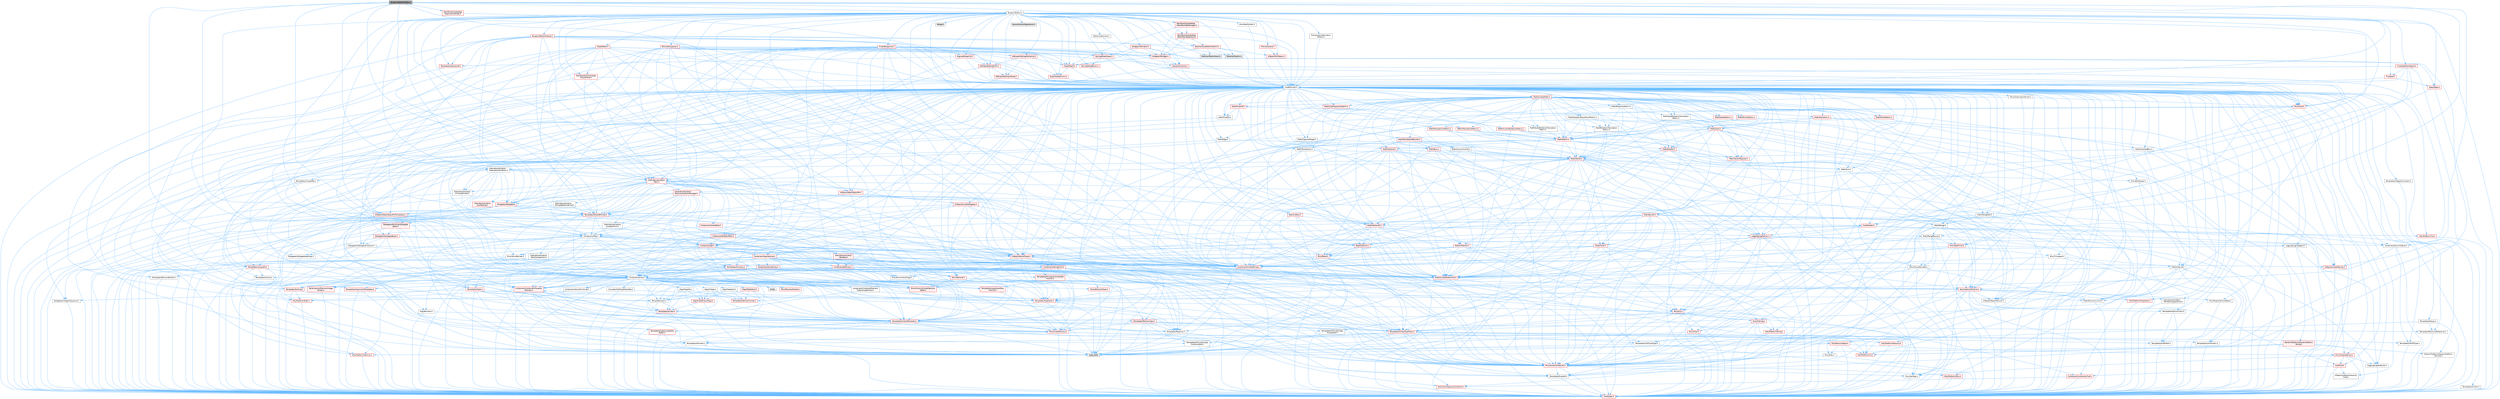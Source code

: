 digraph "BlueprintEditorModes.h"
{
 // INTERACTIVE_SVG=YES
 // LATEX_PDF_SIZE
  bgcolor="transparent";
  edge [fontname=Helvetica,fontsize=10,labelfontname=Helvetica,labelfontsize=10];
  node [fontname=Helvetica,fontsize=10,shape=box,height=0.2,width=0.4];
  Node1 [id="Node000001",label="BlueprintEditorModes.h",height=0.2,width=0.4,color="gray40", fillcolor="grey60", style="filled", fontcolor="black",tooltip=" "];
  Node1 -> Node2 [id="edge1_Node000001_Node000002",color="steelblue1",style="solid",tooltip=" "];
  Node2 [id="Node000002",label="BlueprintEditor.h",height=0.2,width=0.4,color="grey40", fillcolor="white", style="filled",URL="$df/d7d/BlueprintEditor_8h.html",tooltip=" "];
  Node2 -> Node3 [id="edge2_Node000002_Node000003",color="steelblue1",style="solid",tooltip=" "];
  Node3 [id="Node000003",label="BlueprintEditorModule.h",height=0.2,width=0.4,color="red", fillcolor="#FFF0F0", style="filled",URL="$df/d39/BlueprintEditorModule_8h.html",tooltip=" "];
  Node3 -> Node4 [id="edge3_Node000003_Node000004",color="steelblue1",style="solid",tooltip=" "];
  Node4 [id="Node000004",label="Containers/Array.h",height=0.2,width=0.4,color="grey40", fillcolor="white", style="filled",URL="$df/dd0/Array_8h.html",tooltip=" "];
  Node4 -> Node5 [id="edge4_Node000004_Node000005",color="steelblue1",style="solid",tooltip=" "];
  Node5 [id="Node000005",label="CoreTypes.h",height=0.2,width=0.4,color="red", fillcolor="#FFF0F0", style="filled",URL="$dc/dec/CoreTypes_8h.html",tooltip=" "];
  Node4 -> Node19 [id="edge5_Node000004_Node000019",color="steelblue1",style="solid",tooltip=" "];
  Node19 [id="Node000019",label="Misc/AssertionMacros.h",height=0.2,width=0.4,color="red", fillcolor="#FFF0F0", style="filled",URL="$d0/dfa/AssertionMacros_8h.html",tooltip=" "];
  Node19 -> Node5 [id="edge6_Node000019_Node000005",color="steelblue1",style="solid",tooltip=" "];
  Node19 -> Node20 [id="edge7_Node000019_Node000020",color="steelblue1",style="solid",tooltip=" "];
  Node20 [id="Node000020",label="HAL/PlatformMisc.h",height=0.2,width=0.4,color="red", fillcolor="#FFF0F0", style="filled",URL="$d0/df5/PlatformMisc_8h.html",tooltip=" "];
  Node20 -> Node5 [id="edge8_Node000020_Node000005",color="steelblue1",style="solid",tooltip=" "];
  Node19 -> Node56 [id="edge9_Node000019_Node000056",color="steelblue1",style="solid",tooltip=" "];
  Node56 [id="Node000056",label="Templates/EnableIf.h",height=0.2,width=0.4,color="grey40", fillcolor="white", style="filled",URL="$d7/d60/EnableIf_8h.html",tooltip=" "];
  Node56 -> Node5 [id="edge10_Node000056_Node000005",color="steelblue1",style="solid",tooltip=" "];
  Node19 -> Node62 [id="edge11_Node000019_Node000062",color="steelblue1",style="solid",tooltip=" "];
  Node62 [id="Node000062",label="Misc/VarArgs.h",height=0.2,width=0.4,color="grey40", fillcolor="white", style="filled",URL="$d5/d6f/VarArgs_8h.html",tooltip=" "];
  Node62 -> Node5 [id="edge12_Node000062_Node000005",color="steelblue1",style="solid",tooltip=" "];
  Node4 -> Node70 [id="edge13_Node000004_Node000070",color="steelblue1",style="solid",tooltip=" "];
  Node70 [id="Node000070",label="Misc/IntrusiveUnsetOptional\lState.h",height=0.2,width=0.4,color="red", fillcolor="#FFF0F0", style="filled",URL="$d2/d0a/IntrusiveUnsetOptionalState_8h.html",tooltip=" "];
  Node4 -> Node72 [id="edge14_Node000004_Node000072",color="steelblue1",style="solid",tooltip=" "];
  Node72 [id="Node000072",label="Misc/ReverseIterate.h",height=0.2,width=0.4,color="red", fillcolor="#FFF0F0", style="filled",URL="$db/de3/ReverseIterate_8h.html",tooltip=" "];
  Node4 -> Node74 [id="edge15_Node000004_Node000074",color="steelblue1",style="solid",tooltip=" "];
  Node74 [id="Node000074",label="HAL/UnrealMemory.h",height=0.2,width=0.4,color="red", fillcolor="#FFF0F0", style="filled",URL="$d9/d96/UnrealMemory_8h.html",tooltip=" "];
  Node74 -> Node5 [id="edge16_Node000074_Node000005",color="steelblue1",style="solid",tooltip=" "];
  Node74 -> Node78 [id="edge17_Node000074_Node000078",color="steelblue1",style="solid",tooltip=" "];
  Node78 [id="Node000078",label="HAL/MemoryBase.h",height=0.2,width=0.4,color="red", fillcolor="#FFF0F0", style="filled",URL="$d6/d9f/MemoryBase_8h.html",tooltip=" "];
  Node78 -> Node5 [id="edge18_Node000078_Node000005",color="steelblue1",style="solid",tooltip=" "];
  Node78 -> Node49 [id="edge19_Node000078_Node000049",color="steelblue1",style="solid",tooltip=" "];
  Node49 [id="Node000049",label="HAL/PlatformAtomics.h",height=0.2,width=0.4,color="red", fillcolor="#FFF0F0", style="filled",URL="$d3/d36/PlatformAtomics_8h.html",tooltip=" "];
  Node49 -> Node5 [id="edge20_Node000049_Node000005",color="steelblue1",style="solid",tooltip=" "];
  Node78 -> Node32 [id="edge21_Node000078_Node000032",color="steelblue1",style="solid",tooltip=" "];
  Node32 [id="Node000032",label="HAL/PlatformCrt.h",height=0.2,width=0.4,color="red", fillcolor="#FFF0F0", style="filled",URL="$d8/d75/PlatformCrt_8h.html",tooltip=" "];
  Node78 -> Node79 [id="edge22_Node000078_Node000079",color="steelblue1",style="solid",tooltip=" "];
  Node79 [id="Node000079",label="Misc/Exec.h",height=0.2,width=0.4,color="grey40", fillcolor="white", style="filled",URL="$de/ddb/Exec_8h.html",tooltip=" "];
  Node79 -> Node5 [id="edge23_Node000079_Node000005",color="steelblue1",style="solid",tooltip=" "];
  Node79 -> Node19 [id="edge24_Node000079_Node000019",color="steelblue1",style="solid",tooltip=" "];
  Node78 -> Node80 [id="edge25_Node000078_Node000080",color="steelblue1",style="solid",tooltip=" "];
  Node80 [id="Node000080",label="Misc/OutputDevice.h",height=0.2,width=0.4,color="red", fillcolor="#FFF0F0", style="filled",URL="$d7/d32/OutputDevice_8h.html",tooltip=" "];
  Node80 -> Node27 [id="edge26_Node000080_Node000027",color="steelblue1",style="solid",tooltip=" "];
  Node27 [id="Node000027",label="CoreFwd.h",height=0.2,width=0.4,color="red", fillcolor="#FFF0F0", style="filled",URL="$d1/d1e/CoreFwd_8h.html",tooltip=" "];
  Node27 -> Node5 [id="edge27_Node000027_Node000005",color="steelblue1",style="solid",tooltip=" "];
  Node27 -> Node28 [id="edge28_Node000027_Node000028",color="steelblue1",style="solid",tooltip=" "];
  Node28 [id="Node000028",label="Containers/ContainersFwd.h",height=0.2,width=0.4,color="red", fillcolor="#FFF0F0", style="filled",URL="$d4/d0a/ContainersFwd_8h.html",tooltip=" "];
  Node28 -> Node5 [id="edge29_Node000028_Node000005",color="steelblue1",style="solid",tooltip=" "];
  Node28 -> Node25 [id="edge30_Node000028_Node000025",color="steelblue1",style="solid",tooltip=" "];
  Node25 [id="Node000025",label="Traits/IsContiguousContainer.h",height=0.2,width=0.4,color="red", fillcolor="#FFF0F0", style="filled",URL="$d5/d3c/IsContiguousContainer_8h.html",tooltip=" "];
  Node25 -> Node5 [id="edge31_Node000025_Node000005",color="steelblue1",style="solid",tooltip=" "];
  Node27 -> Node30 [id="edge32_Node000027_Node000030",color="steelblue1",style="solid",tooltip=" "];
  Node30 [id="Node000030",label="UObject/UObjectHierarchy\lFwd.h",height=0.2,width=0.4,color="grey40", fillcolor="white", style="filled",URL="$d3/d13/UObjectHierarchyFwd_8h.html",tooltip=" "];
  Node80 -> Node5 [id="edge33_Node000080_Node000005",color="steelblue1",style="solid",tooltip=" "];
  Node80 -> Node81 [id="edge34_Node000080_Node000081",color="steelblue1",style="solid",tooltip=" "];
  Node81 [id="Node000081",label="Logging/LogVerbosity.h",height=0.2,width=0.4,color="grey40", fillcolor="white", style="filled",URL="$d2/d8f/LogVerbosity_8h.html",tooltip=" "];
  Node81 -> Node5 [id="edge35_Node000081_Node000005",color="steelblue1",style="solid",tooltip=" "];
  Node80 -> Node62 [id="edge36_Node000080_Node000062",color="steelblue1",style="solid",tooltip=" "];
  Node74 -> Node91 [id="edge37_Node000074_Node000091",color="steelblue1",style="solid",tooltip=" "];
  Node91 [id="Node000091",label="HAL/PlatformMemory.h",height=0.2,width=0.4,color="red", fillcolor="#FFF0F0", style="filled",URL="$de/d68/PlatformMemory_8h.html",tooltip=" "];
  Node91 -> Node5 [id="edge38_Node000091_Node000005",color="steelblue1",style="solid",tooltip=" "];
  Node74 -> Node94 [id="edge39_Node000074_Node000094",color="steelblue1",style="solid",tooltip=" "];
  Node94 [id="Node000094",label="Templates/IsPointer.h",height=0.2,width=0.4,color="grey40", fillcolor="white", style="filled",URL="$d7/d05/IsPointer_8h.html",tooltip=" "];
  Node94 -> Node5 [id="edge40_Node000094_Node000005",color="steelblue1",style="solid",tooltip=" "];
  Node4 -> Node95 [id="edge41_Node000004_Node000095",color="steelblue1",style="solid",tooltip=" "];
  Node95 [id="Node000095",label="Templates/UnrealTypeTraits.h",height=0.2,width=0.4,color="red", fillcolor="#FFF0F0", style="filled",URL="$d2/d2d/UnrealTypeTraits_8h.html",tooltip=" "];
  Node95 -> Node5 [id="edge42_Node000095_Node000005",color="steelblue1",style="solid",tooltip=" "];
  Node95 -> Node94 [id="edge43_Node000095_Node000094",color="steelblue1",style="solid",tooltip=" "];
  Node95 -> Node19 [id="edge44_Node000095_Node000019",color="steelblue1",style="solid",tooltip=" "];
  Node95 -> Node87 [id="edge45_Node000095_Node000087",color="steelblue1",style="solid",tooltip=" "];
  Node87 [id="Node000087",label="Templates/AndOrNot.h",height=0.2,width=0.4,color="grey40", fillcolor="white", style="filled",URL="$db/d0a/AndOrNot_8h.html",tooltip=" "];
  Node87 -> Node5 [id="edge46_Node000087_Node000005",color="steelblue1",style="solid",tooltip=" "];
  Node95 -> Node56 [id="edge47_Node000095_Node000056",color="steelblue1",style="solid",tooltip=" "];
  Node95 -> Node96 [id="edge48_Node000095_Node000096",color="steelblue1",style="solid",tooltip=" "];
  Node96 [id="Node000096",label="Templates/IsArithmetic.h",height=0.2,width=0.4,color="grey40", fillcolor="white", style="filled",URL="$d2/d5d/IsArithmetic_8h.html",tooltip=" "];
  Node96 -> Node5 [id="edge49_Node000096_Node000005",color="steelblue1",style="solid",tooltip=" "];
  Node95 -> Node98 [id="edge50_Node000095_Node000098",color="steelblue1",style="solid",tooltip=" "];
  Node98 [id="Node000098",label="Templates/IsPODType.h",height=0.2,width=0.4,color="grey40", fillcolor="white", style="filled",URL="$d7/db1/IsPODType_8h.html",tooltip=" "];
  Node98 -> Node5 [id="edge51_Node000098_Node000005",color="steelblue1",style="solid",tooltip=" "];
  Node95 -> Node99 [id="edge52_Node000095_Node000099",color="steelblue1",style="solid",tooltip=" "];
  Node99 [id="Node000099",label="Templates/IsUECoreType.h",height=0.2,width=0.4,color="grey40", fillcolor="white", style="filled",URL="$d1/db8/IsUECoreType_8h.html",tooltip=" "];
  Node99 -> Node5 [id="edge53_Node000099_Node000005",color="steelblue1",style="solid",tooltip=" "];
  Node99 -> Node9 [id="edge54_Node000099_Node000009",color="steelblue1",style="solid",tooltip=" "];
  Node9 [id="Node000009",label="type_traits",height=0.2,width=0.4,color="grey60", fillcolor="#E0E0E0", style="filled",tooltip=" "];
  Node95 -> Node88 [id="edge55_Node000095_Node000088",color="steelblue1",style="solid",tooltip=" "];
  Node88 [id="Node000088",label="Templates/IsTriviallyCopy\lConstructible.h",height=0.2,width=0.4,color="grey40", fillcolor="white", style="filled",URL="$d3/d78/IsTriviallyCopyConstructible_8h.html",tooltip=" "];
  Node88 -> Node5 [id="edge56_Node000088_Node000005",color="steelblue1",style="solid",tooltip=" "];
  Node88 -> Node9 [id="edge57_Node000088_Node000009",color="steelblue1",style="solid",tooltip=" "];
  Node4 -> Node100 [id="edge58_Node000004_Node000100",color="steelblue1",style="solid",tooltip=" "];
  Node100 [id="Node000100",label="Templates/UnrealTemplate.h",height=0.2,width=0.4,color="red", fillcolor="#FFF0F0", style="filled",URL="$d4/d24/UnrealTemplate_8h.html",tooltip=" "];
  Node100 -> Node5 [id="edge59_Node000100_Node000005",color="steelblue1",style="solid",tooltip=" "];
  Node100 -> Node94 [id="edge60_Node000100_Node000094",color="steelblue1",style="solid",tooltip=" "];
  Node100 -> Node74 [id="edge61_Node000100_Node000074",color="steelblue1",style="solid",tooltip=" "];
  Node100 -> Node95 [id="edge62_Node000100_Node000095",color="steelblue1",style="solid",tooltip=" "];
  Node100 -> Node103 [id="edge63_Node000100_Node000103",color="steelblue1",style="solid",tooltip=" "];
  Node103 [id="Node000103",label="Templates/RemoveReference.h",height=0.2,width=0.4,color="grey40", fillcolor="white", style="filled",URL="$da/dbe/RemoveReference_8h.html",tooltip=" "];
  Node103 -> Node5 [id="edge64_Node000103_Node000005",color="steelblue1",style="solid",tooltip=" "];
  Node100 -> Node64 [id="edge65_Node000100_Node000064",color="steelblue1",style="solid",tooltip=" "];
  Node64 [id="Node000064",label="Templates/Requires.h",height=0.2,width=0.4,color="grey40", fillcolor="white", style="filled",URL="$dc/d96/Requires_8h.html",tooltip=" "];
  Node64 -> Node56 [id="edge66_Node000064_Node000056",color="steelblue1",style="solid",tooltip=" "];
  Node64 -> Node9 [id="edge67_Node000064_Node000009",color="steelblue1",style="solid",tooltip=" "];
  Node100 -> Node104 [id="edge68_Node000100_Node000104",color="steelblue1",style="solid",tooltip=" "];
  Node104 [id="Node000104",label="Templates/TypeCompatible\lBytes.h",height=0.2,width=0.4,color="red", fillcolor="#FFF0F0", style="filled",URL="$df/d0a/TypeCompatibleBytes_8h.html",tooltip=" "];
  Node104 -> Node5 [id="edge69_Node000104_Node000005",color="steelblue1",style="solid",tooltip=" "];
  Node104 -> Node9 [id="edge70_Node000104_Node000009",color="steelblue1",style="solid",tooltip=" "];
  Node100 -> Node25 [id="edge71_Node000100_Node000025",color="steelblue1",style="solid",tooltip=" "];
  Node100 -> Node9 [id="edge72_Node000100_Node000009",color="steelblue1",style="solid",tooltip=" "];
  Node4 -> Node106 [id="edge73_Node000004_Node000106",color="steelblue1",style="solid",tooltip=" "];
  Node106 [id="Node000106",label="Containers/AllowShrinking.h",height=0.2,width=0.4,color="grey40", fillcolor="white", style="filled",URL="$d7/d1a/AllowShrinking_8h.html",tooltip=" "];
  Node106 -> Node5 [id="edge74_Node000106_Node000005",color="steelblue1",style="solid",tooltip=" "];
  Node4 -> Node107 [id="edge75_Node000004_Node000107",color="steelblue1",style="solid",tooltip=" "];
  Node107 [id="Node000107",label="Containers/ContainerAllocation\lPolicies.h",height=0.2,width=0.4,color="red", fillcolor="#FFF0F0", style="filled",URL="$d7/dff/ContainerAllocationPolicies_8h.html",tooltip=" "];
  Node107 -> Node5 [id="edge76_Node000107_Node000005",color="steelblue1",style="solid",tooltip=" "];
  Node107 -> Node107 [id="edge77_Node000107_Node000107",color="steelblue1",style="solid",tooltip=" "];
  Node107 -> Node109 [id="edge78_Node000107_Node000109",color="steelblue1",style="solid",tooltip=" "];
  Node109 [id="Node000109",label="HAL/PlatformMath.h",height=0.2,width=0.4,color="red", fillcolor="#FFF0F0", style="filled",URL="$dc/d53/PlatformMath_8h.html",tooltip=" "];
  Node109 -> Node5 [id="edge79_Node000109_Node000005",color="steelblue1",style="solid",tooltip=" "];
  Node107 -> Node74 [id="edge80_Node000107_Node000074",color="steelblue1",style="solid",tooltip=" "];
  Node107 -> Node42 [id="edge81_Node000107_Node000042",color="steelblue1",style="solid",tooltip=" "];
  Node42 [id="Node000042",label="Math/NumericLimits.h",height=0.2,width=0.4,color="grey40", fillcolor="white", style="filled",URL="$df/d1b/NumericLimits_8h.html",tooltip=" "];
  Node42 -> Node5 [id="edge82_Node000042_Node000005",color="steelblue1",style="solid",tooltip=" "];
  Node107 -> Node19 [id="edge83_Node000107_Node000019",color="steelblue1",style="solid",tooltip=" "];
  Node107 -> Node118 [id="edge84_Node000107_Node000118",color="steelblue1",style="solid",tooltip=" "];
  Node118 [id="Node000118",label="Templates/MemoryOps.h",height=0.2,width=0.4,color="red", fillcolor="#FFF0F0", style="filled",URL="$db/dea/MemoryOps_8h.html",tooltip=" "];
  Node118 -> Node5 [id="edge85_Node000118_Node000005",color="steelblue1",style="solid",tooltip=" "];
  Node118 -> Node74 [id="edge86_Node000118_Node000074",color="steelblue1",style="solid",tooltip=" "];
  Node118 -> Node89 [id="edge87_Node000118_Node000089",color="steelblue1",style="solid",tooltip=" "];
  Node89 [id="Node000089",label="Templates/IsTriviallyCopy\lAssignable.h",height=0.2,width=0.4,color="grey40", fillcolor="white", style="filled",URL="$d2/df2/IsTriviallyCopyAssignable_8h.html",tooltip=" "];
  Node89 -> Node5 [id="edge88_Node000089_Node000005",color="steelblue1",style="solid",tooltip=" "];
  Node89 -> Node9 [id="edge89_Node000089_Node000009",color="steelblue1",style="solid",tooltip=" "];
  Node118 -> Node88 [id="edge90_Node000118_Node000088",color="steelblue1",style="solid",tooltip=" "];
  Node118 -> Node64 [id="edge91_Node000118_Node000064",color="steelblue1",style="solid",tooltip=" "];
  Node118 -> Node95 [id="edge92_Node000118_Node000095",color="steelblue1",style="solid",tooltip=" "];
  Node118 -> Node9 [id="edge93_Node000118_Node000009",color="steelblue1",style="solid",tooltip=" "];
  Node107 -> Node104 [id="edge94_Node000107_Node000104",color="steelblue1",style="solid",tooltip=" "];
  Node107 -> Node9 [id="edge95_Node000107_Node000009",color="steelblue1",style="solid",tooltip=" "];
  Node4 -> Node119 [id="edge96_Node000004_Node000119",color="steelblue1",style="solid",tooltip=" "];
  Node119 [id="Node000119",label="Containers/ContainerElement\lTypeCompatibility.h",height=0.2,width=0.4,color="grey40", fillcolor="white", style="filled",URL="$df/ddf/ContainerElementTypeCompatibility_8h.html",tooltip=" "];
  Node119 -> Node5 [id="edge97_Node000119_Node000005",color="steelblue1",style="solid",tooltip=" "];
  Node119 -> Node95 [id="edge98_Node000119_Node000095",color="steelblue1",style="solid",tooltip=" "];
  Node4 -> Node120 [id="edge99_Node000004_Node000120",color="steelblue1",style="solid",tooltip=" "];
  Node120 [id="Node000120",label="Serialization/Archive.h",height=0.2,width=0.4,color="red", fillcolor="#FFF0F0", style="filled",URL="$d7/d3b/Archive_8h.html",tooltip=" "];
  Node120 -> Node27 [id="edge100_Node000120_Node000027",color="steelblue1",style="solid",tooltip=" "];
  Node120 -> Node5 [id="edge101_Node000120_Node000005",color="steelblue1",style="solid",tooltip=" "];
  Node120 -> Node121 [id="edge102_Node000120_Node000121",color="steelblue1",style="solid",tooltip=" "];
  Node121 [id="Node000121",label="HAL/PlatformProperties.h",height=0.2,width=0.4,color="red", fillcolor="#FFF0F0", style="filled",URL="$d9/db0/PlatformProperties_8h.html",tooltip=" "];
  Node121 -> Node5 [id="edge103_Node000121_Node000005",color="steelblue1",style="solid",tooltip=" "];
  Node120 -> Node124 [id="edge104_Node000120_Node000124",color="steelblue1",style="solid",tooltip=" "];
  Node124 [id="Node000124",label="Internationalization\l/TextNamespaceFwd.h",height=0.2,width=0.4,color="grey40", fillcolor="white", style="filled",URL="$d8/d97/TextNamespaceFwd_8h.html",tooltip=" "];
  Node124 -> Node5 [id="edge105_Node000124_Node000005",color="steelblue1",style="solid",tooltip=" "];
  Node120 -> Node19 [id="edge106_Node000120_Node000019",color="steelblue1",style="solid",tooltip=" "];
  Node120 -> Node125 [id="edge107_Node000120_Node000125",color="steelblue1",style="solid",tooltip=" "];
  Node125 [id="Node000125",label="Misc/EngineVersionBase.h",height=0.2,width=0.4,color="grey40", fillcolor="white", style="filled",URL="$d5/d2b/EngineVersionBase_8h.html",tooltip=" "];
  Node125 -> Node5 [id="edge108_Node000125_Node000005",color="steelblue1",style="solid",tooltip=" "];
  Node120 -> Node62 [id="edge109_Node000120_Node000062",color="steelblue1",style="solid",tooltip=" "];
  Node120 -> Node56 [id="edge110_Node000120_Node000056",color="steelblue1",style="solid",tooltip=" "];
  Node120 -> Node128 [id="edge111_Node000120_Node000128",color="steelblue1",style="solid",tooltip=" "];
  Node128 [id="Node000128",label="Templates/IsEnumClass.h",height=0.2,width=0.4,color="grey40", fillcolor="white", style="filled",URL="$d7/d15/IsEnumClass_8h.html",tooltip=" "];
  Node128 -> Node5 [id="edge112_Node000128_Node000005",color="steelblue1",style="solid",tooltip=" "];
  Node128 -> Node87 [id="edge113_Node000128_Node000087",color="steelblue1",style="solid",tooltip=" "];
  Node120 -> Node100 [id="edge114_Node000120_Node000100",color="steelblue1",style="solid",tooltip=" "];
  Node120 -> Node129 [id="edge115_Node000120_Node000129",color="steelblue1",style="solid",tooltip=" "];
  Node129 [id="Node000129",label="UObject/ObjectVersion.h",height=0.2,width=0.4,color="grey40", fillcolor="white", style="filled",URL="$da/d63/ObjectVersion_8h.html",tooltip=" "];
  Node129 -> Node5 [id="edge116_Node000129_Node000005",color="steelblue1",style="solid",tooltip=" "];
  Node4 -> Node130 [id="edge117_Node000004_Node000130",color="steelblue1",style="solid",tooltip=" "];
  Node130 [id="Node000130",label="Serialization/MemoryImage\lWriter.h",height=0.2,width=0.4,color="red", fillcolor="#FFF0F0", style="filled",URL="$d0/d08/MemoryImageWriter_8h.html",tooltip=" "];
  Node130 -> Node5 [id="edge118_Node000130_Node000005",color="steelblue1",style="solid",tooltip=" "];
  Node4 -> Node144 [id="edge119_Node000004_Node000144",color="steelblue1",style="solid",tooltip=" "];
  Node144 [id="Node000144",label="Algo/Heapify.h",height=0.2,width=0.4,color="grey40", fillcolor="white", style="filled",URL="$d0/d2a/Heapify_8h.html",tooltip=" "];
  Node144 -> Node145 [id="edge120_Node000144_Node000145",color="steelblue1",style="solid",tooltip=" "];
  Node145 [id="Node000145",label="Algo/Impl/BinaryHeap.h",height=0.2,width=0.4,color="red", fillcolor="#FFF0F0", style="filled",URL="$d7/da3/Algo_2Impl_2BinaryHeap_8h.html",tooltip=" "];
  Node145 -> Node146 [id="edge121_Node000145_Node000146",color="steelblue1",style="solid",tooltip=" "];
  Node146 [id="Node000146",label="Templates/Invoke.h",height=0.2,width=0.4,color="red", fillcolor="#FFF0F0", style="filled",URL="$d7/deb/Invoke_8h.html",tooltip=" "];
  Node146 -> Node5 [id="edge122_Node000146_Node000005",color="steelblue1",style="solid",tooltip=" "];
  Node146 -> Node100 [id="edge123_Node000146_Node000100",color="steelblue1",style="solid",tooltip=" "];
  Node146 -> Node9 [id="edge124_Node000146_Node000009",color="steelblue1",style="solid",tooltip=" "];
  Node145 -> Node9 [id="edge125_Node000145_Node000009",color="steelblue1",style="solid",tooltip=" "];
  Node144 -> Node150 [id="edge126_Node000144_Node000150",color="steelblue1",style="solid",tooltip=" "];
  Node150 [id="Node000150",label="Templates/IdentityFunctor.h",height=0.2,width=0.4,color="red", fillcolor="#FFF0F0", style="filled",URL="$d7/d2e/IdentityFunctor_8h.html",tooltip=" "];
  Node144 -> Node146 [id="edge127_Node000144_Node000146",color="steelblue1",style="solid",tooltip=" "];
  Node144 -> Node151 [id="edge128_Node000144_Node000151",color="steelblue1",style="solid",tooltip=" "];
  Node151 [id="Node000151",label="Templates/Less.h",height=0.2,width=0.4,color="grey40", fillcolor="white", style="filled",URL="$de/dc8/Less_8h.html",tooltip=" "];
  Node151 -> Node5 [id="edge129_Node000151_Node000005",color="steelblue1",style="solid",tooltip=" "];
  Node151 -> Node100 [id="edge130_Node000151_Node000100",color="steelblue1",style="solid",tooltip=" "];
  Node144 -> Node100 [id="edge131_Node000144_Node000100",color="steelblue1",style="solid",tooltip=" "];
  Node4 -> Node152 [id="edge132_Node000004_Node000152",color="steelblue1",style="solid",tooltip=" "];
  Node152 [id="Node000152",label="Algo/HeapSort.h",height=0.2,width=0.4,color="grey40", fillcolor="white", style="filled",URL="$d3/d92/HeapSort_8h.html",tooltip=" "];
  Node152 -> Node145 [id="edge133_Node000152_Node000145",color="steelblue1",style="solid",tooltip=" "];
  Node152 -> Node150 [id="edge134_Node000152_Node000150",color="steelblue1",style="solid",tooltip=" "];
  Node152 -> Node151 [id="edge135_Node000152_Node000151",color="steelblue1",style="solid",tooltip=" "];
  Node152 -> Node100 [id="edge136_Node000152_Node000100",color="steelblue1",style="solid",tooltip=" "];
  Node4 -> Node153 [id="edge137_Node000004_Node000153",color="steelblue1",style="solid",tooltip=" "];
  Node153 [id="Node000153",label="Algo/IsHeap.h",height=0.2,width=0.4,color="grey40", fillcolor="white", style="filled",URL="$de/d32/IsHeap_8h.html",tooltip=" "];
  Node153 -> Node145 [id="edge138_Node000153_Node000145",color="steelblue1",style="solid",tooltip=" "];
  Node153 -> Node150 [id="edge139_Node000153_Node000150",color="steelblue1",style="solid",tooltip=" "];
  Node153 -> Node146 [id="edge140_Node000153_Node000146",color="steelblue1",style="solid",tooltip=" "];
  Node153 -> Node151 [id="edge141_Node000153_Node000151",color="steelblue1",style="solid",tooltip=" "];
  Node153 -> Node100 [id="edge142_Node000153_Node000100",color="steelblue1",style="solid",tooltip=" "];
  Node4 -> Node145 [id="edge143_Node000004_Node000145",color="steelblue1",style="solid",tooltip=" "];
  Node4 -> Node154 [id="edge144_Node000004_Node000154",color="steelblue1",style="solid",tooltip=" "];
  Node154 [id="Node000154",label="Algo/StableSort.h",height=0.2,width=0.4,color="red", fillcolor="#FFF0F0", style="filled",URL="$d7/d3c/StableSort_8h.html",tooltip=" "];
  Node154 -> Node150 [id="edge145_Node000154_Node000150",color="steelblue1",style="solid",tooltip=" "];
  Node154 -> Node146 [id="edge146_Node000154_Node000146",color="steelblue1",style="solid",tooltip=" "];
  Node154 -> Node151 [id="edge147_Node000154_Node000151",color="steelblue1",style="solid",tooltip=" "];
  Node154 -> Node100 [id="edge148_Node000154_Node000100",color="steelblue1",style="solid",tooltip=" "];
  Node4 -> Node157 [id="edge149_Node000004_Node000157",color="steelblue1",style="solid",tooltip=" "];
  Node157 [id="Node000157",label="Concepts/GetTypeHashable.h",height=0.2,width=0.4,color="grey40", fillcolor="white", style="filled",URL="$d3/da2/GetTypeHashable_8h.html",tooltip=" "];
  Node157 -> Node5 [id="edge150_Node000157_Node000005",color="steelblue1",style="solid",tooltip=" "];
  Node157 -> Node135 [id="edge151_Node000157_Node000135",color="steelblue1",style="solid",tooltip=" "];
  Node135 [id="Node000135",label="Templates/TypeHash.h",height=0.2,width=0.4,color="red", fillcolor="#FFF0F0", style="filled",URL="$d1/d62/TypeHash_8h.html",tooltip=" "];
  Node135 -> Node5 [id="edge152_Node000135_Node000005",color="steelblue1",style="solid",tooltip=" "];
  Node135 -> Node64 [id="edge153_Node000135_Node000064",color="steelblue1",style="solid",tooltip=" "];
  Node135 -> Node136 [id="edge154_Node000135_Node000136",color="steelblue1",style="solid",tooltip=" "];
  Node136 [id="Node000136",label="Misc/Crc.h",height=0.2,width=0.4,color="red", fillcolor="#FFF0F0", style="filled",URL="$d4/dd2/Crc_8h.html",tooltip=" "];
  Node136 -> Node5 [id="edge155_Node000136_Node000005",color="steelblue1",style="solid",tooltip=" "];
  Node136 -> Node76 [id="edge156_Node000136_Node000076",color="steelblue1",style="solid",tooltip=" "];
  Node76 [id="Node000076",label="HAL/PlatformString.h",height=0.2,width=0.4,color="red", fillcolor="#FFF0F0", style="filled",URL="$db/db5/PlatformString_8h.html",tooltip=" "];
  Node76 -> Node5 [id="edge157_Node000076_Node000005",color="steelblue1",style="solid",tooltip=" "];
  Node136 -> Node19 [id="edge158_Node000136_Node000019",color="steelblue1",style="solid",tooltip=" "];
  Node136 -> Node137 [id="edge159_Node000136_Node000137",color="steelblue1",style="solid",tooltip=" "];
  Node137 [id="Node000137",label="Misc/CString.h",height=0.2,width=0.4,color="red", fillcolor="#FFF0F0", style="filled",URL="$d2/d49/CString_8h.html",tooltip=" "];
  Node137 -> Node5 [id="edge160_Node000137_Node000005",color="steelblue1",style="solid",tooltip=" "];
  Node137 -> Node32 [id="edge161_Node000137_Node000032",color="steelblue1",style="solid",tooltip=" "];
  Node137 -> Node76 [id="edge162_Node000137_Node000076",color="steelblue1",style="solid",tooltip=" "];
  Node137 -> Node19 [id="edge163_Node000137_Node000019",color="steelblue1",style="solid",tooltip=" "];
  Node137 -> Node138 [id="edge164_Node000137_Node000138",color="steelblue1",style="solid",tooltip=" "];
  Node138 [id="Node000138",label="Misc/Char.h",height=0.2,width=0.4,color="red", fillcolor="#FFF0F0", style="filled",URL="$d0/d58/Char_8h.html",tooltip=" "];
  Node138 -> Node5 [id="edge165_Node000138_Node000005",color="steelblue1",style="solid",tooltip=" "];
  Node138 -> Node9 [id="edge166_Node000138_Node000009",color="steelblue1",style="solid",tooltip=" "];
  Node137 -> Node62 [id="edge167_Node000137_Node000062",color="steelblue1",style="solid",tooltip=" "];
  Node136 -> Node138 [id="edge168_Node000136_Node000138",color="steelblue1",style="solid",tooltip=" "];
  Node136 -> Node95 [id="edge169_Node000136_Node000095",color="steelblue1",style="solid",tooltip=" "];
  Node135 -> Node9 [id="edge170_Node000135_Node000009",color="steelblue1",style="solid",tooltip=" "];
  Node4 -> Node150 [id="edge171_Node000004_Node000150",color="steelblue1",style="solid",tooltip=" "];
  Node4 -> Node146 [id="edge172_Node000004_Node000146",color="steelblue1",style="solid",tooltip=" "];
  Node4 -> Node151 [id="edge173_Node000004_Node000151",color="steelblue1",style="solid",tooltip=" "];
  Node4 -> Node158 [id="edge174_Node000004_Node000158",color="steelblue1",style="solid",tooltip=" "];
  Node158 [id="Node000158",label="Templates/LosesQualifiers\lFromTo.h",height=0.2,width=0.4,color="red", fillcolor="#FFF0F0", style="filled",URL="$d2/db3/LosesQualifiersFromTo_8h.html",tooltip=" "];
  Node158 -> Node9 [id="edge175_Node000158_Node000009",color="steelblue1",style="solid",tooltip=" "];
  Node4 -> Node64 [id="edge176_Node000004_Node000064",color="steelblue1",style="solid",tooltip=" "];
  Node4 -> Node159 [id="edge177_Node000004_Node000159",color="steelblue1",style="solid",tooltip=" "];
  Node159 [id="Node000159",label="Templates/Sorting.h",height=0.2,width=0.4,color="red", fillcolor="#FFF0F0", style="filled",URL="$d3/d9e/Sorting_8h.html",tooltip=" "];
  Node159 -> Node5 [id="edge178_Node000159_Node000005",color="steelblue1",style="solid",tooltip=" "];
  Node159 -> Node109 [id="edge179_Node000159_Node000109",color="steelblue1",style="solid",tooltip=" "];
  Node159 -> Node151 [id="edge180_Node000159_Node000151",color="steelblue1",style="solid",tooltip=" "];
  Node4 -> Node163 [id="edge181_Node000004_Node000163",color="steelblue1",style="solid",tooltip=" "];
  Node163 [id="Node000163",label="Templates/AlignmentTemplates.h",height=0.2,width=0.4,color="red", fillcolor="#FFF0F0", style="filled",URL="$dd/d32/AlignmentTemplates_8h.html",tooltip=" "];
  Node163 -> Node5 [id="edge182_Node000163_Node000005",color="steelblue1",style="solid",tooltip=" "];
  Node163 -> Node94 [id="edge183_Node000163_Node000094",color="steelblue1",style="solid",tooltip=" "];
  Node4 -> Node23 [id="edge184_Node000004_Node000023",color="steelblue1",style="solid",tooltip=" "];
  Node23 [id="Node000023",label="Traits/ElementType.h",height=0.2,width=0.4,color="red", fillcolor="#FFF0F0", style="filled",URL="$d5/d4f/ElementType_8h.html",tooltip=" "];
  Node23 -> Node9 [id="edge185_Node000023_Node000009",color="steelblue1",style="solid",tooltip=" "];
  Node4 -> Node115 [id="edge186_Node000004_Node000115",color="steelblue1",style="solid",tooltip=" "];
  Node115 [id="Node000115",label="limits",height=0.2,width=0.4,color="grey60", fillcolor="#E0E0E0", style="filled",tooltip=" "];
  Node4 -> Node9 [id="edge187_Node000004_Node000009",color="steelblue1",style="solid",tooltip=" "];
  Node3 -> Node164 [id="edge188_Node000003_Node000164",color="steelblue1",style="solid",tooltip=" "];
  Node164 [id="Node000164",label="Containers/Map.h",height=0.2,width=0.4,color="grey40", fillcolor="white", style="filled",URL="$df/d79/Map_8h.html",tooltip=" "];
  Node164 -> Node5 [id="edge189_Node000164_Node000005",color="steelblue1",style="solid",tooltip=" "];
  Node164 -> Node165 [id="edge190_Node000164_Node000165",color="steelblue1",style="solid",tooltip=" "];
  Node165 [id="Node000165",label="Algo/Reverse.h",height=0.2,width=0.4,color="grey40", fillcolor="white", style="filled",URL="$d5/d93/Reverse_8h.html",tooltip=" "];
  Node165 -> Node5 [id="edge191_Node000165_Node000005",color="steelblue1",style="solid",tooltip=" "];
  Node165 -> Node100 [id="edge192_Node000165_Node000100",color="steelblue1",style="solid",tooltip=" "];
  Node164 -> Node119 [id="edge193_Node000164_Node000119",color="steelblue1",style="solid",tooltip=" "];
  Node164 -> Node166 [id="edge194_Node000164_Node000166",color="steelblue1",style="solid",tooltip=" "];
  Node166 [id="Node000166",label="Containers/Set.h",height=0.2,width=0.4,color="red", fillcolor="#FFF0F0", style="filled",URL="$d4/d45/Set_8h.html",tooltip=" "];
  Node166 -> Node107 [id="edge195_Node000166_Node000107",color="steelblue1",style="solid",tooltip=" "];
  Node166 -> Node119 [id="edge196_Node000166_Node000119",color="steelblue1",style="solid",tooltip=" "];
  Node166 -> Node168 [id="edge197_Node000166_Node000168",color="steelblue1",style="solid",tooltip=" "];
  Node168 [id="Node000168",label="Containers/SparseArray.h",height=0.2,width=0.4,color="red", fillcolor="#FFF0F0", style="filled",URL="$d5/dbf/SparseArray_8h.html",tooltip=" "];
  Node168 -> Node5 [id="edge198_Node000168_Node000005",color="steelblue1",style="solid",tooltip=" "];
  Node168 -> Node19 [id="edge199_Node000168_Node000019",color="steelblue1",style="solid",tooltip=" "];
  Node168 -> Node74 [id="edge200_Node000168_Node000074",color="steelblue1",style="solid",tooltip=" "];
  Node168 -> Node95 [id="edge201_Node000168_Node000095",color="steelblue1",style="solid",tooltip=" "];
  Node168 -> Node100 [id="edge202_Node000168_Node000100",color="steelblue1",style="solid",tooltip=" "];
  Node168 -> Node107 [id="edge203_Node000168_Node000107",color="steelblue1",style="solid",tooltip=" "];
  Node168 -> Node151 [id="edge204_Node000168_Node000151",color="steelblue1",style="solid",tooltip=" "];
  Node168 -> Node4 [id="edge205_Node000168_Node000004",color="steelblue1",style="solid",tooltip=" "];
  Node168 -> Node162 [id="edge206_Node000168_Node000162",color="steelblue1",style="solid",tooltip=" "];
  Node162 [id="Node000162",label="Math/UnrealMathUtility.h",height=0.2,width=0.4,color="red", fillcolor="#FFF0F0", style="filled",URL="$db/db8/UnrealMathUtility_8h.html",tooltip=" "];
  Node162 -> Node5 [id="edge207_Node000162_Node000005",color="steelblue1",style="solid",tooltip=" "];
  Node162 -> Node19 [id="edge208_Node000162_Node000019",color="steelblue1",style="solid",tooltip=" "];
  Node162 -> Node109 [id="edge209_Node000162_Node000109",color="steelblue1",style="solid",tooltip=" "];
  Node162 -> Node64 [id="edge210_Node000162_Node000064",color="steelblue1",style="solid",tooltip=" "];
  Node168 -> Node169 [id="edge211_Node000168_Node000169",color="steelblue1",style="solid",tooltip=" "];
  Node169 [id="Node000169",label="Containers/ScriptArray.h",height=0.2,width=0.4,color="red", fillcolor="#FFF0F0", style="filled",URL="$dc/daf/ScriptArray_8h.html",tooltip=" "];
  Node169 -> Node5 [id="edge212_Node000169_Node000005",color="steelblue1",style="solid",tooltip=" "];
  Node169 -> Node19 [id="edge213_Node000169_Node000019",color="steelblue1",style="solid",tooltip=" "];
  Node169 -> Node74 [id="edge214_Node000169_Node000074",color="steelblue1",style="solid",tooltip=" "];
  Node169 -> Node106 [id="edge215_Node000169_Node000106",color="steelblue1",style="solid",tooltip=" "];
  Node169 -> Node107 [id="edge216_Node000169_Node000107",color="steelblue1",style="solid",tooltip=" "];
  Node169 -> Node4 [id="edge217_Node000169_Node000004",color="steelblue1",style="solid",tooltip=" "];
  Node168 -> Node170 [id="edge218_Node000168_Node000170",color="steelblue1",style="solid",tooltip=" "];
  Node170 [id="Node000170",label="Containers/BitArray.h",height=0.2,width=0.4,color="red", fillcolor="#FFF0F0", style="filled",URL="$d1/de4/BitArray_8h.html",tooltip=" "];
  Node170 -> Node107 [id="edge219_Node000170_Node000107",color="steelblue1",style="solid",tooltip=" "];
  Node170 -> Node5 [id="edge220_Node000170_Node000005",color="steelblue1",style="solid",tooltip=" "];
  Node170 -> Node49 [id="edge221_Node000170_Node000049",color="steelblue1",style="solid",tooltip=" "];
  Node170 -> Node74 [id="edge222_Node000170_Node000074",color="steelblue1",style="solid",tooltip=" "];
  Node170 -> Node162 [id="edge223_Node000170_Node000162",color="steelblue1",style="solid",tooltip=" "];
  Node170 -> Node19 [id="edge224_Node000170_Node000019",color="steelblue1",style="solid",tooltip=" "];
  Node170 -> Node44 [id="edge225_Node000170_Node000044",color="steelblue1",style="solid",tooltip=" "];
  Node44 [id="Node000044",label="Misc/EnumClassFlags.h",height=0.2,width=0.4,color="grey40", fillcolor="white", style="filled",URL="$d8/de7/EnumClassFlags_8h.html",tooltip=" "];
  Node170 -> Node120 [id="edge226_Node000170_Node000120",color="steelblue1",style="solid",tooltip=" "];
  Node170 -> Node130 [id="edge227_Node000170_Node000130",color="steelblue1",style="solid",tooltip=" "];
  Node170 -> Node56 [id="edge228_Node000170_Node000056",color="steelblue1",style="solid",tooltip=" "];
  Node170 -> Node146 [id="edge229_Node000170_Node000146",color="steelblue1",style="solid",tooltip=" "];
  Node170 -> Node100 [id="edge230_Node000170_Node000100",color="steelblue1",style="solid",tooltip=" "];
  Node170 -> Node95 [id="edge231_Node000170_Node000095",color="steelblue1",style="solid",tooltip=" "];
  Node168 -> Node130 [id="edge232_Node000168_Node000130",color="steelblue1",style="solid",tooltip=" "];
  Node168 -> Node187 [id="edge233_Node000168_Node000187",color="steelblue1",style="solid",tooltip=" "];
  Node187 [id="Node000187",label="Containers/UnrealString.h",height=0.2,width=0.4,color="red", fillcolor="#FFF0F0", style="filled",URL="$d5/dba/UnrealString_8h.html",tooltip=" "];
  Node168 -> Node70 [id="edge234_Node000168_Node000070",color="steelblue1",style="solid",tooltip=" "];
  Node166 -> Node28 [id="edge235_Node000166_Node000028",color="steelblue1",style="solid",tooltip=" "];
  Node166 -> Node162 [id="edge236_Node000166_Node000162",color="steelblue1",style="solid",tooltip=" "];
  Node166 -> Node19 [id="edge237_Node000166_Node000019",color="steelblue1",style="solid",tooltip=" "];
  Node166 -> Node191 [id="edge238_Node000166_Node000191",color="steelblue1",style="solid",tooltip=" "];
  Node191 [id="Node000191",label="Misc/StructBuilder.h",height=0.2,width=0.4,color="grey40", fillcolor="white", style="filled",URL="$d9/db3/StructBuilder_8h.html",tooltip=" "];
  Node191 -> Node5 [id="edge239_Node000191_Node000005",color="steelblue1",style="solid",tooltip=" "];
  Node191 -> Node162 [id="edge240_Node000191_Node000162",color="steelblue1",style="solid",tooltip=" "];
  Node191 -> Node163 [id="edge241_Node000191_Node000163",color="steelblue1",style="solid",tooltip=" "];
  Node166 -> Node130 [id="edge242_Node000166_Node000130",color="steelblue1",style="solid",tooltip=" "];
  Node166 -> Node192 [id="edge243_Node000166_Node000192",color="steelblue1",style="solid",tooltip=" "];
  Node192 [id="Node000192",label="Templates/Function.h",height=0.2,width=0.4,color="red", fillcolor="#FFF0F0", style="filled",URL="$df/df5/Function_8h.html",tooltip=" "];
  Node192 -> Node5 [id="edge244_Node000192_Node000005",color="steelblue1",style="solid",tooltip=" "];
  Node192 -> Node19 [id="edge245_Node000192_Node000019",color="steelblue1",style="solid",tooltip=" "];
  Node192 -> Node70 [id="edge246_Node000192_Node000070",color="steelblue1",style="solid",tooltip=" "];
  Node192 -> Node74 [id="edge247_Node000192_Node000074",color="steelblue1",style="solid",tooltip=" "];
  Node192 -> Node95 [id="edge248_Node000192_Node000095",color="steelblue1",style="solid",tooltip=" "];
  Node192 -> Node146 [id="edge249_Node000192_Node000146",color="steelblue1",style="solid",tooltip=" "];
  Node192 -> Node100 [id="edge250_Node000192_Node000100",color="steelblue1",style="solid",tooltip=" "];
  Node192 -> Node64 [id="edge251_Node000192_Node000064",color="steelblue1",style="solid",tooltip=" "];
  Node192 -> Node162 [id="edge252_Node000192_Node000162",color="steelblue1",style="solid",tooltip=" "];
  Node192 -> Node9 [id="edge253_Node000192_Node000009",color="steelblue1",style="solid",tooltip=" "];
  Node166 -> Node159 [id="edge254_Node000166_Node000159",color="steelblue1",style="solid",tooltip=" "];
  Node166 -> Node135 [id="edge255_Node000166_Node000135",color="steelblue1",style="solid",tooltip=" "];
  Node166 -> Node100 [id="edge256_Node000166_Node000100",color="steelblue1",style="solid",tooltip=" "];
  Node166 -> Node9 [id="edge257_Node000166_Node000009",color="steelblue1",style="solid",tooltip=" "];
  Node164 -> Node187 [id="edge258_Node000164_Node000187",color="steelblue1",style="solid",tooltip=" "];
  Node164 -> Node19 [id="edge259_Node000164_Node000019",color="steelblue1",style="solid",tooltip=" "];
  Node164 -> Node191 [id="edge260_Node000164_Node000191",color="steelblue1",style="solid",tooltip=" "];
  Node164 -> Node192 [id="edge261_Node000164_Node000192",color="steelblue1",style="solid",tooltip=" "];
  Node164 -> Node159 [id="edge262_Node000164_Node000159",color="steelblue1",style="solid",tooltip=" "];
  Node164 -> Node195 [id="edge263_Node000164_Node000195",color="steelblue1",style="solid",tooltip=" "];
  Node195 [id="Node000195",label="Templates/Tuple.h",height=0.2,width=0.4,color="red", fillcolor="#FFF0F0", style="filled",URL="$d2/d4f/Tuple_8h.html",tooltip=" "];
  Node195 -> Node5 [id="edge264_Node000195_Node000005",color="steelblue1",style="solid",tooltip=" "];
  Node195 -> Node100 [id="edge265_Node000195_Node000100",color="steelblue1",style="solid",tooltip=" "];
  Node195 -> Node196 [id="edge266_Node000195_Node000196",color="steelblue1",style="solid",tooltip=" "];
  Node196 [id="Node000196",label="Delegates/IntegerSequence.h",height=0.2,width=0.4,color="grey40", fillcolor="white", style="filled",URL="$d2/dcc/IntegerSequence_8h.html",tooltip=" "];
  Node196 -> Node5 [id="edge267_Node000196_Node000005",color="steelblue1",style="solid",tooltip=" "];
  Node195 -> Node146 [id="edge268_Node000195_Node000146",color="steelblue1",style="solid",tooltip=" "];
  Node195 -> Node64 [id="edge269_Node000195_Node000064",color="steelblue1",style="solid",tooltip=" "];
  Node195 -> Node135 [id="edge270_Node000195_Node000135",color="steelblue1",style="solid",tooltip=" "];
  Node195 -> Node9 [id="edge271_Node000195_Node000009",color="steelblue1",style="solid",tooltip=" "];
  Node164 -> Node100 [id="edge272_Node000164_Node000100",color="steelblue1",style="solid",tooltip=" "];
  Node164 -> Node95 [id="edge273_Node000164_Node000095",color="steelblue1",style="solid",tooltip=" "];
  Node164 -> Node9 [id="edge274_Node000164_Node000009",color="steelblue1",style="solid",tooltip=" "];
  Node3 -> Node187 [id="edge275_Node000003_Node000187",color="steelblue1",style="solid",tooltip=" "];
  Node3 -> Node198 [id="edge276_Node000003_Node000198",color="steelblue1",style="solid",tooltip=" "];
  Node198 [id="Node000198",label="CoreMinimal.h",height=0.2,width=0.4,color="grey40", fillcolor="white", style="filled",URL="$d7/d67/CoreMinimal_8h.html",tooltip=" "];
  Node198 -> Node5 [id="edge277_Node000198_Node000005",color="steelblue1",style="solid",tooltip=" "];
  Node198 -> Node27 [id="edge278_Node000198_Node000027",color="steelblue1",style="solid",tooltip=" "];
  Node198 -> Node30 [id="edge279_Node000198_Node000030",color="steelblue1",style="solid",tooltip=" "];
  Node198 -> Node28 [id="edge280_Node000198_Node000028",color="steelblue1",style="solid",tooltip=" "];
  Node198 -> Node62 [id="edge281_Node000198_Node000062",color="steelblue1",style="solid",tooltip=" "];
  Node198 -> Node81 [id="edge282_Node000198_Node000081",color="steelblue1",style="solid",tooltip=" "];
  Node198 -> Node80 [id="edge283_Node000198_Node000080",color="steelblue1",style="solid",tooltip=" "];
  Node198 -> Node32 [id="edge284_Node000198_Node000032",color="steelblue1",style="solid",tooltip=" "];
  Node198 -> Node20 [id="edge285_Node000198_Node000020",color="steelblue1",style="solid",tooltip=" "];
  Node198 -> Node19 [id="edge286_Node000198_Node000019",color="steelblue1",style="solid",tooltip=" "];
  Node198 -> Node94 [id="edge287_Node000198_Node000094",color="steelblue1",style="solid",tooltip=" "];
  Node198 -> Node91 [id="edge288_Node000198_Node000091",color="steelblue1",style="solid",tooltip=" "];
  Node198 -> Node49 [id="edge289_Node000198_Node000049",color="steelblue1",style="solid",tooltip=" "];
  Node198 -> Node79 [id="edge290_Node000198_Node000079",color="steelblue1",style="solid",tooltip=" "];
  Node198 -> Node78 [id="edge291_Node000198_Node000078",color="steelblue1",style="solid",tooltip=" "];
  Node198 -> Node74 [id="edge292_Node000198_Node000074",color="steelblue1",style="solid",tooltip=" "];
  Node198 -> Node96 [id="edge293_Node000198_Node000096",color="steelblue1",style="solid",tooltip=" "];
  Node198 -> Node87 [id="edge294_Node000198_Node000087",color="steelblue1",style="solid",tooltip=" "];
  Node198 -> Node98 [id="edge295_Node000198_Node000098",color="steelblue1",style="solid",tooltip=" "];
  Node198 -> Node99 [id="edge296_Node000198_Node000099",color="steelblue1",style="solid",tooltip=" "];
  Node198 -> Node88 [id="edge297_Node000198_Node000088",color="steelblue1",style="solid",tooltip=" "];
  Node198 -> Node95 [id="edge298_Node000198_Node000095",color="steelblue1",style="solid",tooltip=" "];
  Node198 -> Node56 [id="edge299_Node000198_Node000056",color="steelblue1",style="solid",tooltip=" "];
  Node198 -> Node103 [id="edge300_Node000198_Node000103",color="steelblue1",style="solid",tooltip=" "];
  Node198 -> Node199 [id="edge301_Node000198_Node000199",color="steelblue1",style="solid",tooltip=" "];
  Node199 [id="Node000199",label="Templates/IntegralConstant.h",height=0.2,width=0.4,color="grey40", fillcolor="white", style="filled",URL="$db/d1b/IntegralConstant_8h.html",tooltip=" "];
  Node199 -> Node5 [id="edge302_Node000199_Node000005",color="steelblue1",style="solid",tooltip=" "];
  Node198 -> Node200 [id="edge303_Node000198_Node000200",color="steelblue1",style="solid",tooltip=" "];
  Node200 [id="Node000200",label="Templates/IsClass.h",height=0.2,width=0.4,color="grey40", fillcolor="white", style="filled",URL="$db/dcb/IsClass_8h.html",tooltip=" "];
  Node200 -> Node5 [id="edge304_Node000200_Node000005",color="steelblue1",style="solid",tooltip=" "];
  Node198 -> Node104 [id="edge305_Node000198_Node000104",color="steelblue1",style="solid",tooltip=" "];
  Node198 -> Node25 [id="edge306_Node000198_Node000025",color="steelblue1",style="solid",tooltip=" "];
  Node198 -> Node100 [id="edge307_Node000198_Node000100",color="steelblue1",style="solid",tooltip=" "];
  Node198 -> Node42 [id="edge308_Node000198_Node000042",color="steelblue1",style="solid",tooltip=" "];
  Node198 -> Node109 [id="edge309_Node000198_Node000109",color="steelblue1",style="solid",tooltip=" "];
  Node198 -> Node89 [id="edge310_Node000198_Node000089",color="steelblue1",style="solid",tooltip=" "];
  Node198 -> Node118 [id="edge311_Node000198_Node000118",color="steelblue1",style="solid",tooltip=" "];
  Node198 -> Node107 [id="edge312_Node000198_Node000107",color="steelblue1",style="solid",tooltip=" "];
  Node198 -> Node128 [id="edge313_Node000198_Node000128",color="steelblue1",style="solid",tooltip=" "];
  Node198 -> Node121 [id="edge314_Node000198_Node000121",color="steelblue1",style="solid",tooltip=" "];
  Node198 -> Node125 [id="edge315_Node000198_Node000125",color="steelblue1",style="solid",tooltip=" "];
  Node198 -> Node124 [id="edge316_Node000198_Node000124",color="steelblue1",style="solid",tooltip=" "];
  Node198 -> Node120 [id="edge317_Node000198_Node000120",color="steelblue1",style="solid",tooltip=" "];
  Node198 -> Node151 [id="edge318_Node000198_Node000151",color="steelblue1",style="solid",tooltip=" "];
  Node198 -> Node159 [id="edge319_Node000198_Node000159",color="steelblue1",style="solid",tooltip=" "];
  Node198 -> Node138 [id="edge320_Node000198_Node000138",color="steelblue1",style="solid",tooltip=" "];
  Node198 -> Node201 [id="edge321_Node000198_Node000201",color="steelblue1",style="solid",tooltip=" "];
  Node201 [id="Node000201",label="GenericPlatform/GenericPlatform\lStricmp.h",height=0.2,width=0.4,color="grey40", fillcolor="white", style="filled",URL="$d2/d86/GenericPlatformStricmp_8h.html",tooltip=" "];
  Node201 -> Node5 [id="edge322_Node000201_Node000005",color="steelblue1",style="solid",tooltip=" "];
  Node198 -> Node202 [id="edge323_Node000198_Node000202",color="steelblue1",style="solid",tooltip=" "];
  Node202 [id="Node000202",label="GenericPlatform/GenericPlatform\lString.h",height=0.2,width=0.4,color="red", fillcolor="#FFF0F0", style="filled",URL="$dd/d20/GenericPlatformString_8h.html",tooltip=" "];
  Node202 -> Node5 [id="edge324_Node000202_Node000005",color="steelblue1",style="solid",tooltip=" "];
  Node202 -> Node201 [id="edge325_Node000202_Node000201",color="steelblue1",style="solid",tooltip=" "];
  Node202 -> Node56 [id="edge326_Node000202_Node000056",color="steelblue1",style="solid",tooltip=" "];
  Node202 -> Node9 [id="edge327_Node000202_Node000009",color="steelblue1",style="solid",tooltip=" "];
  Node198 -> Node76 [id="edge328_Node000198_Node000076",color="steelblue1",style="solid",tooltip=" "];
  Node198 -> Node137 [id="edge329_Node000198_Node000137",color="steelblue1",style="solid",tooltip=" "];
  Node198 -> Node136 [id="edge330_Node000198_Node000136",color="steelblue1",style="solid",tooltip=" "];
  Node198 -> Node162 [id="edge331_Node000198_Node000162",color="steelblue1",style="solid",tooltip=" "];
  Node198 -> Node187 [id="edge332_Node000198_Node000187",color="steelblue1",style="solid",tooltip=" "];
  Node198 -> Node4 [id="edge333_Node000198_Node000004",color="steelblue1",style="solid",tooltip=" "];
  Node198 -> Node205 [id="edge334_Node000198_Node000205",color="steelblue1",style="solid",tooltip=" "];
  Node205 [id="Node000205",label="Misc/FrameNumber.h",height=0.2,width=0.4,color="grey40", fillcolor="white", style="filled",URL="$dd/dbd/FrameNumber_8h.html",tooltip=" "];
  Node205 -> Node5 [id="edge335_Node000205_Node000005",color="steelblue1",style="solid",tooltip=" "];
  Node205 -> Node42 [id="edge336_Node000205_Node000042",color="steelblue1",style="solid",tooltip=" "];
  Node205 -> Node162 [id="edge337_Node000205_Node000162",color="steelblue1",style="solid",tooltip=" "];
  Node205 -> Node56 [id="edge338_Node000205_Node000056",color="steelblue1",style="solid",tooltip=" "];
  Node205 -> Node95 [id="edge339_Node000205_Node000095",color="steelblue1",style="solid",tooltip=" "];
  Node198 -> Node206 [id="edge340_Node000198_Node000206",color="steelblue1",style="solid",tooltip=" "];
  Node206 [id="Node000206",label="Misc/Timespan.h",height=0.2,width=0.4,color="grey40", fillcolor="white", style="filled",URL="$da/dd9/Timespan_8h.html",tooltip=" "];
  Node206 -> Node5 [id="edge341_Node000206_Node000005",color="steelblue1",style="solid",tooltip=" "];
  Node206 -> Node207 [id="edge342_Node000206_Node000207",color="steelblue1",style="solid",tooltip=" "];
  Node207 [id="Node000207",label="Math/Interval.h",height=0.2,width=0.4,color="grey40", fillcolor="white", style="filled",URL="$d1/d55/Interval_8h.html",tooltip=" "];
  Node207 -> Node5 [id="edge343_Node000207_Node000005",color="steelblue1",style="solid",tooltip=" "];
  Node207 -> Node96 [id="edge344_Node000207_Node000096",color="steelblue1",style="solid",tooltip=" "];
  Node207 -> Node95 [id="edge345_Node000207_Node000095",color="steelblue1",style="solid",tooltip=" "];
  Node207 -> Node42 [id="edge346_Node000207_Node000042",color="steelblue1",style="solid",tooltip=" "];
  Node207 -> Node162 [id="edge347_Node000207_Node000162",color="steelblue1",style="solid",tooltip=" "];
  Node206 -> Node162 [id="edge348_Node000206_Node000162",color="steelblue1",style="solid",tooltip=" "];
  Node206 -> Node19 [id="edge349_Node000206_Node000019",color="steelblue1",style="solid",tooltip=" "];
  Node198 -> Node208 [id="edge350_Node000198_Node000208",color="steelblue1",style="solid",tooltip=" "];
  Node208 [id="Node000208",label="Containers/StringConv.h",height=0.2,width=0.4,color="red", fillcolor="#FFF0F0", style="filled",URL="$d3/ddf/StringConv_8h.html",tooltip=" "];
  Node208 -> Node5 [id="edge351_Node000208_Node000005",color="steelblue1",style="solid",tooltip=" "];
  Node208 -> Node19 [id="edge352_Node000208_Node000019",color="steelblue1",style="solid",tooltip=" "];
  Node208 -> Node107 [id="edge353_Node000208_Node000107",color="steelblue1",style="solid",tooltip=" "];
  Node208 -> Node4 [id="edge354_Node000208_Node000004",color="steelblue1",style="solid",tooltip=" "];
  Node208 -> Node137 [id="edge355_Node000208_Node000137",color="steelblue1",style="solid",tooltip=" "];
  Node208 -> Node184 [id="edge356_Node000208_Node000184",color="steelblue1",style="solid",tooltip=" "];
  Node184 [id="Node000184",label="Templates/IsArray.h",height=0.2,width=0.4,color="grey40", fillcolor="white", style="filled",URL="$d8/d8d/IsArray_8h.html",tooltip=" "];
  Node184 -> Node5 [id="edge357_Node000184_Node000005",color="steelblue1",style="solid",tooltip=" "];
  Node208 -> Node100 [id="edge358_Node000208_Node000100",color="steelblue1",style="solid",tooltip=" "];
  Node208 -> Node95 [id="edge359_Node000208_Node000095",color="steelblue1",style="solid",tooltip=" "];
  Node208 -> Node23 [id="edge360_Node000208_Node000023",color="steelblue1",style="solid",tooltip=" "];
  Node208 -> Node25 [id="edge361_Node000208_Node000025",color="steelblue1",style="solid",tooltip=" "];
  Node208 -> Node9 [id="edge362_Node000208_Node000009",color="steelblue1",style="solid",tooltip=" "];
  Node198 -> Node209 [id="edge363_Node000198_Node000209",color="steelblue1",style="solid",tooltip=" "];
  Node209 [id="Node000209",label="UObject/UnrealNames.h",height=0.2,width=0.4,color="red", fillcolor="#FFF0F0", style="filled",URL="$d8/db1/UnrealNames_8h.html",tooltip=" "];
  Node209 -> Node5 [id="edge364_Node000209_Node000005",color="steelblue1",style="solid",tooltip=" "];
  Node198 -> Node211 [id="edge365_Node000198_Node000211",color="steelblue1",style="solid",tooltip=" "];
  Node211 [id="Node000211",label="UObject/NameTypes.h",height=0.2,width=0.4,color="red", fillcolor="#FFF0F0", style="filled",URL="$d6/d35/NameTypes_8h.html",tooltip=" "];
  Node211 -> Node5 [id="edge366_Node000211_Node000005",color="steelblue1",style="solid",tooltip=" "];
  Node211 -> Node19 [id="edge367_Node000211_Node000019",color="steelblue1",style="solid",tooltip=" "];
  Node211 -> Node74 [id="edge368_Node000211_Node000074",color="steelblue1",style="solid",tooltip=" "];
  Node211 -> Node95 [id="edge369_Node000211_Node000095",color="steelblue1",style="solid",tooltip=" "];
  Node211 -> Node100 [id="edge370_Node000211_Node000100",color="steelblue1",style="solid",tooltip=" "];
  Node211 -> Node187 [id="edge371_Node000211_Node000187",color="steelblue1",style="solid",tooltip=" "];
  Node211 -> Node208 [id="edge372_Node000211_Node000208",color="steelblue1",style="solid",tooltip=" "];
  Node211 -> Node209 [id="edge373_Node000211_Node000209",color="steelblue1",style="solid",tooltip=" "];
  Node211 -> Node70 [id="edge374_Node000211_Node000070",color="steelblue1",style="solid",tooltip=" "];
  Node198 -> Node219 [id="edge375_Node000198_Node000219",color="steelblue1",style="solid",tooltip=" "];
  Node219 [id="Node000219",label="Misc/Parse.h",height=0.2,width=0.4,color="red", fillcolor="#FFF0F0", style="filled",URL="$dc/d71/Parse_8h.html",tooltip=" "];
  Node219 -> Node187 [id="edge376_Node000219_Node000187",color="steelblue1",style="solid",tooltip=" "];
  Node219 -> Node5 [id="edge377_Node000219_Node000005",color="steelblue1",style="solid",tooltip=" "];
  Node219 -> Node32 [id="edge378_Node000219_Node000032",color="steelblue1",style="solid",tooltip=" "];
  Node219 -> Node44 [id="edge379_Node000219_Node000044",color="steelblue1",style="solid",tooltip=" "];
  Node219 -> Node192 [id="edge380_Node000219_Node000192",color="steelblue1",style="solid",tooltip=" "];
  Node198 -> Node163 [id="edge381_Node000198_Node000163",color="steelblue1",style="solid",tooltip=" "];
  Node198 -> Node191 [id="edge382_Node000198_Node000191",color="steelblue1",style="solid",tooltip=" "];
  Node198 -> Node111 [id="edge383_Node000198_Node000111",color="steelblue1",style="solid",tooltip=" "];
  Node111 [id="Node000111",label="Templates/Decay.h",height=0.2,width=0.4,color="grey40", fillcolor="white", style="filled",URL="$dd/d0f/Decay_8h.html",tooltip=" "];
  Node111 -> Node5 [id="edge384_Node000111_Node000005",color="steelblue1",style="solid",tooltip=" "];
  Node111 -> Node103 [id="edge385_Node000111_Node000103",color="steelblue1",style="solid",tooltip=" "];
  Node111 -> Node9 [id="edge386_Node000111_Node000009",color="steelblue1",style="solid",tooltip=" "];
  Node198 -> Node220 [id="edge387_Node000198_Node000220",color="steelblue1",style="solid",tooltip=" "];
  Node220 [id="Node000220",label="Templates/PointerIsConvertible\lFromTo.h",height=0.2,width=0.4,color="red", fillcolor="#FFF0F0", style="filled",URL="$d6/d65/PointerIsConvertibleFromTo_8h.html",tooltip=" "];
  Node220 -> Node5 [id="edge388_Node000220_Node000005",color="steelblue1",style="solid",tooltip=" "];
  Node220 -> Node158 [id="edge389_Node000220_Node000158",color="steelblue1",style="solid",tooltip=" "];
  Node220 -> Node9 [id="edge390_Node000220_Node000009",color="steelblue1",style="solid",tooltip=" "];
  Node198 -> Node146 [id="edge391_Node000198_Node000146",color="steelblue1",style="solid",tooltip=" "];
  Node198 -> Node192 [id="edge392_Node000198_Node000192",color="steelblue1",style="solid",tooltip=" "];
  Node198 -> Node135 [id="edge393_Node000198_Node000135",color="steelblue1",style="solid",tooltip=" "];
  Node198 -> Node169 [id="edge394_Node000198_Node000169",color="steelblue1",style="solid",tooltip=" "];
  Node198 -> Node170 [id="edge395_Node000198_Node000170",color="steelblue1",style="solid",tooltip=" "];
  Node198 -> Node168 [id="edge396_Node000198_Node000168",color="steelblue1",style="solid",tooltip=" "];
  Node198 -> Node166 [id="edge397_Node000198_Node000166",color="steelblue1",style="solid",tooltip=" "];
  Node198 -> Node165 [id="edge398_Node000198_Node000165",color="steelblue1",style="solid",tooltip=" "];
  Node198 -> Node164 [id="edge399_Node000198_Node000164",color="steelblue1",style="solid",tooltip=" "];
  Node198 -> Node221 [id="edge400_Node000198_Node000221",color="steelblue1",style="solid",tooltip=" "];
  Node221 [id="Node000221",label="Math/IntPoint.h",height=0.2,width=0.4,color="red", fillcolor="#FFF0F0", style="filled",URL="$d3/df7/IntPoint_8h.html",tooltip=" "];
  Node221 -> Node5 [id="edge401_Node000221_Node000005",color="steelblue1",style="solid",tooltip=" "];
  Node221 -> Node19 [id="edge402_Node000221_Node000019",color="steelblue1",style="solid",tooltip=" "];
  Node221 -> Node219 [id="edge403_Node000221_Node000219",color="steelblue1",style="solid",tooltip=" "];
  Node221 -> Node162 [id="edge404_Node000221_Node000162",color="steelblue1",style="solid",tooltip=" "];
  Node221 -> Node187 [id="edge405_Node000221_Node000187",color="steelblue1",style="solid",tooltip=" "];
  Node221 -> Node135 [id="edge406_Node000221_Node000135",color="steelblue1",style="solid",tooltip=" "];
  Node198 -> Node223 [id="edge407_Node000198_Node000223",color="steelblue1",style="solid",tooltip=" "];
  Node223 [id="Node000223",label="Math/IntVector.h",height=0.2,width=0.4,color="red", fillcolor="#FFF0F0", style="filled",URL="$d7/d44/IntVector_8h.html",tooltip=" "];
  Node223 -> Node5 [id="edge408_Node000223_Node000005",color="steelblue1",style="solid",tooltip=" "];
  Node223 -> Node136 [id="edge409_Node000223_Node000136",color="steelblue1",style="solid",tooltip=" "];
  Node223 -> Node219 [id="edge410_Node000223_Node000219",color="steelblue1",style="solid",tooltip=" "];
  Node223 -> Node162 [id="edge411_Node000223_Node000162",color="steelblue1",style="solid",tooltip=" "];
  Node223 -> Node187 [id="edge412_Node000223_Node000187",color="steelblue1",style="solid",tooltip=" "];
  Node198 -> Node224 [id="edge413_Node000198_Node000224",color="steelblue1",style="solid",tooltip=" "];
  Node224 [id="Node000224",label="Logging/LogCategory.h",height=0.2,width=0.4,color="grey40", fillcolor="white", style="filled",URL="$d9/d36/LogCategory_8h.html",tooltip=" "];
  Node224 -> Node5 [id="edge414_Node000224_Node000005",color="steelblue1",style="solid",tooltip=" "];
  Node224 -> Node81 [id="edge415_Node000224_Node000081",color="steelblue1",style="solid",tooltip=" "];
  Node224 -> Node211 [id="edge416_Node000224_Node000211",color="steelblue1",style="solid",tooltip=" "];
  Node198 -> Node225 [id="edge417_Node000198_Node000225",color="steelblue1",style="solid",tooltip=" "];
  Node225 [id="Node000225",label="Logging/LogMacros.h",height=0.2,width=0.4,color="red", fillcolor="#FFF0F0", style="filled",URL="$d0/d16/LogMacros_8h.html",tooltip=" "];
  Node225 -> Node187 [id="edge418_Node000225_Node000187",color="steelblue1",style="solid",tooltip=" "];
  Node225 -> Node5 [id="edge419_Node000225_Node000005",color="steelblue1",style="solid",tooltip=" "];
  Node225 -> Node224 [id="edge420_Node000225_Node000224",color="steelblue1",style="solid",tooltip=" "];
  Node225 -> Node81 [id="edge421_Node000225_Node000081",color="steelblue1",style="solid",tooltip=" "];
  Node225 -> Node19 [id="edge422_Node000225_Node000019",color="steelblue1",style="solid",tooltip=" "];
  Node225 -> Node62 [id="edge423_Node000225_Node000062",color="steelblue1",style="solid",tooltip=" "];
  Node225 -> Node56 [id="edge424_Node000225_Node000056",color="steelblue1",style="solid",tooltip=" "];
  Node225 -> Node9 [id="edge425_Node000225_Node000009",color="steelblue1",style="solid",tooltip=" "];
  Node198 -> Node228 [id="edge426_Node000198_Node000228",color="steelblue1",style="solid",tooltip=" "];
  Node228 [id="Node000228",label="Math/Vector2D.h",height=0.2,width=0.4,color="red", fillcolor="#FFF0F0", style="filled",URL="$d3/db0/Vector2D_8h.html",tooltip=" "];
  Node228 -> Node5 [id="edge427_Node000228_Node000005",color="steelblue1",style="solid",tooltip=" "];
  Node228 -> Node19 [id="edge428_Node000228_Node000019",color="steelblue1",style="solid",tooltip=" "];
  Node228 -> Node136 [id="edge429_Node000228_Node000136",color="steelblue1",style="solid",tooltip=" "];
  Node228 -> Node162 [id="edge430_Node000228_Node000162",color="steelblue1",style="solid",tooltip=" "];
  Node228 -> Node187 [id="edge431_Node000228_Node000187",color="steelblue1",style="solid",tooltip=" "];
  Node228 -> Node219 [id="edge432_Node000228_Node000219",color="steelblue1",style="solid",tooltip=" "];
  Node228 -> Node221 [id="edge433_Node000228_Node000221",color="steelblue1",style="solid",tooltip=" "];
  Node228 -> Node225 [id="edge434_Node000228_Node000225",color="steelblue1",style="solid",tooltip=" "];
  Node228 -> Node9 [id="edge435_Node000228_Node000009",color="steelblue1",style="solid",tooltip=" "];
  Node198 -> Node232 [id="edge436_Node000198_Node000232",color="steelblue1",style="solid",tooltip=" "];
  Node232 [id="Node000232",label="Math/IntRect.h",height=0.2,width=0.4,color="red", fillcolor="#FFF0F0", style="filled",URL="$d7/d53/IntRect_8h.html",tooltip=" "];
  Node232 -> Node5 [id="edge437_Node000232_Node000005",color="steelblue1",style="solid",tooltip=" "];
  Node232 -> Node162 [id="edge438_Node000232_Node000162",color="steelblue1",style="solid",tooltip=" "];
  Node232 -> Node187 [id="edge439_Node000232_Node000187",color="steelblue1",style="solid",tooltip=" "];
  Node232 -> Node221 [id="edge440_Node000232_Node000221",color="steelblue1",style="solid",tooltip=" "];
  Node232 -> Node228 [id="edge441_Node000232_Node000228",color="steelblue1",style="solid",tooltip=" "];
  Node198 -> Node233 [id="edge442_Node000198_Node000233",color="steelblue1",style="solid",tooltip=" "];
  Node233 [id="Node000233",label="Misc/ByteSwap.h",height=0.2,width=0.4,color="grey40", fillcolor="white", style="filled",URL="$dc/dd7/ByteSwap_8h.html",tooltip=" "];
  Node233 -> Node5 [id="edge443_Node000233_Node000005",color="steelblue1",style="solid",tooltip=" "];
  Node233 -> Node32 [id="edge444_Node000233_Node000032",color="steelblue1",style="solid",tooltip=" "];
  Node198 -> Node134 [id="edge445_Node000198_Node000134",color="steelblue1",style="solid",tooltip=" "];
  Node134 [id="Node000134",label="Containers/EnumAsByte.h",height=0.2,width=0.4,color="grey40", fillcolor="white", style="filled",URL="$d6/d9a/EnumAsByte_8h.html",tooltip=" "];
  Node134 -> Node5 [id="edge446_Node000134_Node000005",color="steelblue1",style="solid",tooltip=" "];
  Node134 -> Node98 [id="edge447_Node000134_Node000098",color="steelblue1",style="solid",tooltip=" "];
  Node134 -> Node135 [id="edge448_Node000134_Node000135",color="steelblue1",style="solid",tooltip=" "];
  Node198 -> Node234 [id="edge449_Node000198_Node000234",color="steelblue1",style="solid",tooltip=" "];
  Node234 [id="Node000234",label="HAL/PlatformTLS.h",height=0.2,width=0.4,color="red", fillcolor="#FFF0F0", style="filled",URL="$d0/def/PlatformTLS_8h.html",tooltip=" "];
  Node234 -> Node5 [id="edge450_Node000234_Node000005",color="steelblue1",style="solid",tooltip=" "];
  Node198 -> Node237 [id="edge451_Node000198_Node000237",color="steelblue1",style="solid",tooltip=" "];
  Node237 [id="Node000237",label="CoreGlobals.h",height=0.2,width=0.4,color="red", fillcolor="#FFF0F0", style="filled",URL="$d5/d8c/CoreGlobals_8h.html",tooltip=" "];
  Node237 -> Node187 [id="edge452_Node000237_Node000187",color="steelblue1",style="solid",tooltip=" "];
  Node237 -> Node5 [id="edge453_Node000237_Node000005",color="steelblue1",style="solid",tooltip=" "];
  Node237 -> Node234 [id="edge454_Node000237_Node000234",color="steelblue1",style="solid",tooltip=" "];
  Node237 -> Node225 [id="edge455_Node000237_Node000225",color="steelblue1",style="solid",tooltip=" "];
  Node237 -> Node44 [id="edge456_Node000237_Node000044",color="steelblue1",style="solid",tooltip=" "];
  Node237 -> Node80 [id="edge457_Node000237_Node000080",color="steelblue1",style="solid",tooltip=" "];
  Node237 -> Node211 [id="edge458_Node000237_Node000211",color="steelblue1",style="solid",tooltip=" "];
  Node198 -> Node238 [id="edge459_Node000198_Node000238",color="steelblue1",style="solid",tooltip=" "];
  Node238 [id="Node000238",label="Templates/SharedPointer.h",height=0.2,width=0.4,color="red", fillcolor="#FFF0F0", style="filled",URL="$d2/d17/SharedPointer_8h.html",tooltip=" "];
  Node238 -> Node5 [id="edge460_Node000238_Node000005",color="steelblue1",style="solid",tooltip=" "];
  Node238 -> Node70 [id="edge461_Node000238_Node000070",color="steelblue1",style="solid",tooltip=" "];
  Node238 -> Node220 [id="edge462_Node000238_Node000220",color="steelblue1",style="solid",tooltip=" "];
  Node238 -> Node19 [id="edge463_Node000238_Node000019",color="steelblue1",style="solid",tooltip=" "];
  Node238 -> Node74 [id="edge464_Node000238_Node000074",color="steelblue1",style="solid",tooltip=" "];
  Node238 -> Node4 [id="edge465_Node000238_Node000004",color="steelblue1",style="solid",tooltip=" "];
  Node238 -> Node164 [id="edge466_Node000238_Node000164",color="steelblue1",style="solid",tooltip=" "];
  Node238 -> Node237 [id="edge467_Node000238_Node000237",color="steelblue1",style="solid",tooltip=" "];
  Node198 -> Node243 [id="edge468_Node000198_Node000243",color="steelblue1",style="solid",tooltip=" "];
  Node243 [id="Node000243",label="Internationalization\l/CulturePointer.h",height=0.2,width=0.4,color="grey40", fillcolor="white", style="filled",URL="$d6/dbe/CulturePointer_8h.html",tooltip=" "];
  Node243 -> Node5 [id="edge469_Node000243_Node000005",color="steelblue1",style="solid",tooltip=" "];
  Node243 -> Node238 [id="edge470_Node000243_Node000238",color="steelblue1",style="solid",tooltip=" "];
  Node198 -> Node244 [id="edge471_Node000198_Node000244",color="steelblue1",style="solid",tooltip=" "];
  Node244 [id="Node000244",label="UObject/WeakObjectPtrTemplates.h",height=0.2,width=0.4,color="red", fillcolor="#FFF0F0", style="filled",URL="$d8/d3b/WeakObjectPtrTemplates_8h.html",tooltip=" "];
  Node244 -> Node5 [id="edge472_Node000244_Node000005",color="steelblue1",style="solid",tooltip=" "];
  Node244 -> Node158 [id="edge473_Node000244_Node000158",color="steelblue1",style="solid",tooltip=" "];
  Node244 -> Node64 [id="edge474_Node000244_Node000064",color="steelblue1",style="solid",tooltip=" "];
  Node244 -> Node164 [id="edge475_Node000244_Node000164",color="steelblue1",style="solid",tooltip=" "];
  Node244 -> Node9 [id="edge476_Node000244_Node000009",color="steelblue1",style="solid",tooltip=" "];
  Node198 -> Node247 [id="edge477_Node000198_Node000247",color="steelblue1",style="solid",tooltip=" "];
  Node247 [id="Node000247",label="Delegates/DelegateSettings.h",height=0.2,width=0.4,color="grey40", fillcolor="white", style="filled",URL="$d0/d97/DelegateSettings_8h.html",tooltip=" "];
  Node247 -> Node5 [id="edge478_Node000247_Node000005",color="steelblue1",style="solid",tooltip=" "];
  Node198 -> Node248 [id="edge479_Node000198_Node000248",color="steelblue1",style="solid",tooltip=" "];
  Node248 [id="Node000248",label="Delegates/IDelegateInstance.h",height=0.2,width=0.4,color="grey40", fillcolor="white", style="filled",URL="$d2/d10/IDelegateInstance_8h.html",tooltip=" "];
  Node248 -> Node5 [id="edge480_Node000248_Node000005",color="steelblue1",style="solid",tooltip=" "];
  Node248 -> Node135 [id="edge481_Node000248_Node000135",color="steelblue1",style="solid",tooltip=" "];
  Node248 -> Node211 [id="edge482_Node000248_Node000211",color="steelblue1",style="solid",tooltip=" "];
  Node248 -> Node247 [id="edge483_Node000248_Node000247",color="steelblue1",style="solid",tooltip=" "];
  Node198 -> Node249 [id="edge484_Node000198_Node000249",color="steelblue1",style="solid",tooltip=" "];
  Node249 [id="Node000249",label="Delegates/DelegateBase.h",height=0.2,width=0.4,color="red", fillcolor="#FFF0F0", style="filled",URL="$da/d67/DelegateBase_8h.html",tooltip=" "];
  Node249 -> Node5 [id="edge485_Node000249_Node000005",color="steelblue1",style="solid",tooltip=" "];
  Node249 -> Node107 [id="edge486_Node000249_Node000107",color="steelblue1",style="solid",tooltip=" "];
  Node249 -> Node162 [id="edge487_Node000249_Node000162",color="steelblue1",style="solid",tooltip=" "];
  Node249 -> Node211 [id="edge488_Node000249_Node000211",color="steelblue1",style="solid",tooltip=" "];
  Node249 -> Node247 [id="edge489_Node000249_Node000247",color="steelblue1",style="solid",tooltip=" "];
  Node249 -> Node248 [id="edge490_Node000249_Node000248",color="steelblue1",style="solid",tooltip=" "];
  Node198 -> Node257 [id="edge491_Node000198_Node000257",color="steelblue1",style="solid",tooltip=" "];
  Node257 [id="Node000257",label="Delegates/MulticastDelegate\lBase.h",height=0.2,width=0.4,color="red", fillcolor="#FFF0F0", style="filled",URL="$db/d16/MulticastDelegateBase_8h.html",tooltip=" "];
  Node257 -> Node5 [id="edge492_Node000257_Node000005",color="steelblue1",style="solid",tooltip=" "];
  Node257 -> Node107 [id="edge493_Node000257_Node000107",color="steelblue1",style="solid",tooltip=" "];
  Node257 -> Node4 [id="edge494_Node000257_Node000004",color="steelblue1",style="solid",tooltip=" "];
  Node257 -> Node162 [id="edge495_Node000257_Node000162",color="steelblue1",style="solid",tooltip=" "];
  Node257 -> Node248 [id="edge496_Node000257_Node000248",color="steelblue1",style="solid",tooltip=" "];
  Node257 -> Node249 [id="edge497_Node000257_Node000249",color="steelblue1",style="solid",tooltip=" "];
  Node198 -> Node196 [id="edge498_Node000198_Node000196",color="steelblue1",style="solid",tooltip=" "];
  Node198 -> Node195 [id="edge499_Node000198_Node000195",color="steelblue1",style="solid",tooltip=" "];
  Node198 -> Node258 [id="edge500_Node000198_Node000258",color="steelblue1",style="solid",tooltip=" "];
  Node258 [id="Node000258",label="UObject/ScriptDelegates.h",height=0.2,width=0.4,color="red", fillcolor="#FFF0F0", style="filled",URL="$de/d81/ScriptDelegates_8h.html",tooltip=" "];
  Node258 -> Node4 [id="edge501_Node000258_Node000004",color="steelblue1",style="solid",tooltip=" "];
  Node258 -> Node107 [id="edge502_Node000258_Node000107",color="steelblue1",style="solid",tooltip=" "];
  Node258 -> Node187 [id="edge503_Node000258_Node000187",color="steelblue1",style="solid",tooltip=" "];
  Node258 -> Node19 [id="edge504_Node000258_Node000019",color="steelblue1",style="solid",tooltip=" "];
  Node258 -> Node238 [id="edge505_Node000258_Node000238",color="steelblue1",style="solid",tooltip=" "];
  Node258 -> Node135 [id="edge506_Node000258_Node000135",color="steelblue1",style="solid",tooltip=" "];
  Node258 -> Node95 [id="edge507_Node000258_Node000095",color="steelblue1",style="solid",tooltip=" "];
  Node258 -> Node211 [id="edge508_Node000258_Node000211",color="steelblue1",style="solid",tooltip=" "];
  Node198 -> Node260 [id="edge509_Node000198_Node000260",color="steelblue1",style="solid",tooltip=" "];
  Node260 [id="Node000260",label="Delegates/Delegate.h",height=0.2,width=0.4,color="red", fillcolor="#FFF0F0", style="filled",URL="$d4/d80/Delegate_8h.html",tooltip=" "];
  Node260 -> Node5 [id="edge510_Node000260_Node000005",color="steelblue1",style="solid",tooltip=" "];
  Node260 -> Node19 [id="edge511_Node000260_Node000019",color="steelblue1",style="solid",tooltip=" "];
  Node260 -> Node211 [id="edge512_Node000260_Node000211",color="steelblue1",style="solid",tooltip=" "];
  Node260 -> Node238 [id="edge513_Node000260_Node000238",color="steelblue1",style="solid",tooltip=" "];
  Node260 -> Node244 [id="edge514_Node000260_Node000244",color="steelblue1",style="solid",tooltip=" "];
  Node260 -> Node257 [id="edge515_Node000260_Node000257",color="steelblue1",style="solid",tooltip=" "];
  Node260 -> Node196 [id="edge516_Node000260_Node000196",color="steelblue1",style="solid",tooltip=" "];
  Node198 -> Node265 [id="edge517_Node000198_Node000265",color="steelblue1",style="solid",tooltip=" "];
  Node265 [id="Node000265",label="Internationalization\l/TextLocalizationManager.h",height=0.2,width=0.4,color="red", fillcolor="#FFF0F0", style="filled",URL="$d5/d2e/TextLocalizationManager_8h.html",tooltip=" "];
  Node265 -> Node4 [id="edge518_Node000265_Node000004",color="steelblue1",style="solid",tooltip=" "];
  Node265 -> Node107 [id="edge519_Node000265_Node000107",color="steelblue1",style="solid",tooltip=" "];
  Node265 -> Node164 [id="edge520_Node000265_Node000164",color="steelblue1",style="solid",tooltip=" "];
  Node265 -> Node166 [id="edge521_Node000265_Node000166",color="steelblue1",style="solid",tooltip=" "];
  Node265 -> Node187 [id="edge522_Node000265_Node000187",color="steelblue1",style="solid",tooltip=" "];
  Node265 -> Node5 [id="edge523_Node000265_Node000005",color="steelblue1",style="solid",tooltip=" "];
  Node265 -> Node260 [id="edge524_Node000265_Node000260",color="steelblue1",style="solid",tooltip=" "];
  Node265 -> Node268 [id="edge525_Node000265_Node000268",color="steelblue1",style="solid",tooltip=" "];
  Node268 [id="Node000268",label="Internationalization\l/LocKeyFuncs.h",height=0.2,width=0.4,color="grey40", fillcolor="white", style="filled",URL="$dd/d46/LocKeyFuncs_8h.html",tooltip=" "];
  Node268 -> Node5 [id="edge526_Node000268_Node000005",color="steelblue1",style="solid",tooltip=" "];
  Node268 -> Node166 [id="edge527_Node000268_Node000166",color="steelblue1",style="solid",tooltip=" "];
  Node268 -> Node164 [id="edge528_Node000268_Node000164",color="steelblue1",style="solid",tooltip=" "];
  Node265 -> Node269 [id="edge529_Node000265_Node000269",color="steelblue1",style="solid",tooltip=" "];
  Node269 [id="Node000269",label="Internationalization\l/LocTesting.h",height=0.2,width=0.4,color="red", fillcolor="#FFF0F0", style="filled",URL="$df/d3b/LocTesting_8h.html",tooltip=" "];
  Node265 -> Node271 [id="edge530_Node000265_Node000271",color="steelblue1",style="solid",tooltip=" "];
  Node271 [id="Node000271",label="Internationalization\l/TextKey.h",height=0.2,width=0.4,color="red", fillcolor="#FFF0F0", style="filled",URL="$d8/d4a/TextKey_8h.html",tooltip=" "];
  Node271 -> Node5 [id="edge531_Node000271_Node000005",color="steelblue1",style="solid",tooltip=" "];
  Node271 -> Node135 [id="edge532_Node000271_Node000135",color="steelblue1",style="solid",tooltip=" "];
  Node271 -> Node208 [id="edge533_Node000271_Node000208",color="steelblue1",style="solid",tooltip=" "];
  Node271 -> Node187 [id="edge534_Node000271_Node000187",color="steelblue1",style="solid",tooltip=" "];
  Node265 -> Node136 [id="edge535_Node000265_Node000136",color="steelblue1",style="solid",tooltip=" "];
  Node265 -> Node44 [id="edge536_Node000265_Node000044",color="steelblue1",style="solid",tooltip=" "];
  Node265 -> Node192 [id="edge537_Node000265_Node000192",color="steelblue1",style="solid",tooltip=" "];
  Node265 -> Node238 [id="edge538_Node000265_Node000238",color="steelblue1",style="solid",tooltip=" "];
  Node198 -> Node179 [id="edge539_Node000198_Node000179",color="steelblue1",style="solid",tooltip=" "];
  Node179 [id="Node000179",label="Misc/Optional.h",height=0.2,width=0.4,color="red", fillcolor="#FFF0F0", style="filled",URL="$d2/dae/Optional_8h.html",tooltip=" "];
  Node179 -> Node5 [id="edge540_Node000179_Node000005",color="steelblue1",style="solid",tooltip=" "];
  Node179 -> Node19 [id="edge541_Node000179_Node000019",color="steelblue1",style="solid",tooltip=" "];
  Node179 -> Node70 [id="edge542_Node000179_Node000070",color="steelblue1",style="solid",tooltip=" "];
  Node179 -> Node118 [id="edge543_Node000179_Node000118",color="steelblue1",style="solid",tooltip=" "];
  Node179 -> Node100 [id="edge544_Node000179_Node000100",color="steelblue1",style="solid",tooltip=" "];
  Node179 -> Node120 [id="edge545_Node000179_Node000120",color="steelblue1",style="solid",tooltip=" "];
  Node198 -> Node184 [id="edge546_Node000198_Node000184",color="steelblue1",style="solid",tooltip=" "];
  Node198 -> Node185 [id="edge547_Node000198_Node000185",color="steelblue1",style="solid",tooltip=" "];
  Node185 [id="Node000185",label="Templates/RemoveExtent.h",height=0.2,width=0.4,color="grey40", fillcolor="white", style="filled",URL="$dc/de9/RemoveExtent_8h.html",tooltip=" "];
  Node185 -> Node5 [id="edge548_Node000185_Node000005",color="steelblue1",style="solid",tooltip=" "];
  Node198 -> Node183 [id="edge549_Node000198_Node000183",color="steelblue1",style="solid",tooltip=" "];
  Node183 [id="Node000183",label="Templates/UniquePtr.h",height=0.2,width=0.4,color="red", fillcolor="#FFF0F0", style="filled",URL="$de/d1a/UniquePtr_8h.html",tooltip=" "];
  Node183 -> Node5 [id="edge550_Node000183_Node000005",color="steelblue1",style="solid",tooltip=" "];
  Node183 -> Node100 [id="edge551_Node000183_Node000100",color="steelblue1",style="solid",tooltip=" "];
  Node183 -> Node184 [id="edge552_Node000183_Node000184",color="steelblue1",style="solid",tooltip=" "];
  Node183 -> Node185 [id="edge553_Node000183_Node000185",color="steelblue1",style="solid",tooltip=" "];
  Node183 -> Node64 [id="edge554_Node000183_Node000064",color="steelblue1",style="solid",tooltip=" "];
  Node183 -> Node9 [id="edge555_Node000183_Node000009",color="steelblue1",style="solid",tooltip=" "];
  Node198 -> Node272 [id="edge556_Node000198_Node000272",color="steelblue1",style="solid",tooltip=" "];
  Node272 [id="Node000272",label="Internationalization\l/Text.h",height=0.2,width=0.4,color="red", fillcolor="#FFF0F0", style="filled",URL="$d6/d35/Text_8h.html",tooltip=" "];
  Node272 -> Node5 [id="edge557_Node000272_Node000005",color="steelblue1",style="solid",tooltip=" "];
  Node272 -> Node49 [id="edge558_Node000272_Node000049",color="steelblue1",style="solid",tooltip=" "];
  Node272 -> Node19 [id="edge559_Node000272_Node000019",color="steelblue1",style="solid",tooltip=" "];
  Node272 -> Node44 [id="edge560_Node000272_Node000044",color="steelblue1",style="solid",tooltip=" "];
  Node272 -> Node95 [id="edge561_Node000272_Node000095",color="steelblue1",style="solid",tooltip=" "];
  Node272 -> Node4 [id="edge562_Node000272_Node000004",color="steelblue1",style="solid",tooltip=" "];
  Node272 -> Node187 [id="edge563_Node000272_Node000187",color="steelblue1",style="solid",tooltip=" "];
  Node272 -> Node273 [id="edge564_Node000272_Node000273",color="steelblue1",style="solid",tooltip=" "];
  Node273 [id="Node000273",label="Containers/SortedMap.h",height=0.2,width=0.4,color="red", fillcolor="#FFF0F0", style="filled",URL="$d1/dcf/SortedMap_8h.html",tooltip=" "];
  Node273 -> Node164 [id="edge565_Node000273_Node000164",color="steelblue1",style="solid",tooltip=" "];
  Node273 -> Node211 [id="edge566_Node000273_Node000211",color="steelblue1",style="solid",tooltip=" "];
  Node272 -> Node134 [id="edge567_Node000272_Node000134",color="steelblue1",style="solid",tooltip=" "];
  Node272 -> Node238 [id="edge568_Node000272_Node000238",color="steelblue1",style="solid",tooltip=" "];
  Node272 -> Node271 [id="edge569_Node000272_Node000271",color="steelblue1",style="solid",tooltip=" "];
  Node272 -> Node268 [id="edge570_Node000272_Node000268",color="steelblue1",style="solid",tooltip=" "];
  Node272 -> Node243 [id="edge571_Node000272_Node000243",color="steelblue1",style="solid",tooltip=" "];
  Node272 -> Node274 [id="edge572_Node000272_Node000274",color="steelblue1",style="solid",tooltip=" "];
  Node274 [id="Node000274",label="Internationalization\l/TextComparison.h",height=0.2,width=0.4,color="grey40", fillcolor="white", style="filled",URL="$d7/ddc/TextComparison_8h.html",tooltip=" "];
  Node274 -> Node5 [id="edge573_Node000274_Node000005",color="steelblue1",style="solid",tooltip=" "];
  Node274 -> Node187 [id="edge574_Node000274_Node000187",color="steelblue1",style="solid",tooltip=" "];
  Node272 -> Node265 [id="edge575_Node000272_Node000265",color="steelblue1",style="solid",tooltip=" "];
  Node272 -> Node275 [id="edge576_Node000272_Node000275",color="steelblue1",style="solid",tooltip=" "];
  Node275 [id="Node000275",label="Internationalization\l/StringTableCoreFwd.h",height=0.2,width=0.4,color="grey40", fillcolor="white", style="filled",URL="$d2/d42/StringTableCoreFwd_8h.html",tooltip=" "];
  Node275 -> Node5 [id="edge577_Node000275_Node000005",color="steelblue1",style="solid",tooltip=" "];
  Node275 -> Node238 [id="edge578_Node000275_Node000238",color="steelblue1",style="solid",tooltip=" "];
  Node272 -> Node179 [id="edge579_Node000272_Node000179",color="steelblue1",style="solid",tooltip=" "];
  Node272 -> Node183 [id="edge580_Node000272_Node000183",color="steelblue1",style="solid",tooltip=" "];
  Node272 -> Node64 [id="edge581_Node000272_Node000064",color="steelblue1",style="solid",tooltip=" "];
  Node272 -> Node9 [id="edge582_Node000272_Node000009",color="steelblue1",style="solid",tooltip=" "];
  Node198 -> Node182 [id="edge583_Node000198_Node000182",color="steelblue1",style="solid",tooltip=" "];
  Node182 [id="Node000182",label="Templates/UniqueObj.h",height=0.2,width=0.4,color="grey40", fillcolor="white", style="filled",URL="$da/d95/UniqueObj_8h.html",tooltip=" "];
  Node182 -> Node5 [id="edge584_Node000182_Node000005",color="steelblue1",style="solid",tooltip=" "];
  Node182 -> Node183 [id="edge585_Node000182_Node000183",color="steelblue1",style="solid",tooltip=" "];
  Node198 -> Node278 [id="edge586_Node000198_Node000278",color="steelblue1",style="solid",tooltip=" "];
  Node278 [id="Node000278",label="Internationalization\l/Internationalization.h",height=0.2,width=0.4,color="grey40", fillcolor="white", style="filled",URL="$da/de4/Internationalization_8h.html",tooltip=" "];
  Node278 -> Node4 [id="edge587_Node000278_Node000004",color="steelblue1",style="solid",tooltip=" "];
  Node278 -> Node187 [id="edge588_Node000278_Node000187",color="steelblue1",style="solid",tooltip=" "];
  Node278 -> Node5 [id="edge589_Node000278_Node000005",color="steelblue1",style="solid",tooltip=" "];
  Node278 -> Node260 [id="edge590_Node000278_Node000260",color="steelblue1",style="solid",tooltip=" "];
  Node278 -> Node243 [id="edge591_Node000278_Node000243",color="steelblue1",style="solid",tooltip=" "];
  Node278 -> Node269 [id="edge592_Node000278_Node000269",color="steelblue1",style="solid",tooltip=" "];
  Node278 -> Node272 [id="edge593_Node000278_Node000272",color="steelblue1",style="solid",tooltip=" "];
  Node278 -> Node238 [id="edge594_Node000278_Node000238",color="steelblue1",style="solid",tooltip=" "];
  Node278 -> Node195 [id="edge595_Node000278_Node000195",color="steelblue1",style="solid",tooltip=" "];
  Node278 -> Node182 [id="edge596_Node000278_Node000182",color="steelblue1",style="solid",tooltip=" "];
  Node278 -> Node211 [id="edge597_Node000278_Node000211",color="steelblue1",style="solid",tooltip=" "];
  Node198 -> Node279 [id="edge598_Node000198_Node000279",color="steelblue1",style="solid",tooltip=" "];
  Node279 [id="Node000279",label="Math/Vector.h",height=0.2,width=0.4,color="red", fillcolor="#FFF0F0", style="filled",URL="$d6/dbe/Vector_8h.html",tooltip=" "];
  Node279 -> Node5 [id="edge599_Node000279_Node000005",color="steelblue1",style="solid",tooltip=" "];
  Node279 -> Node19 [id="edge600_Node000279_Node000019",color="steelblue1",style="solid",tooltip=" "];
  Node279 -> Node42 [id="edge601_Node000279_Node000042",color="steelblue1",style="solid",tooltip=" "];
  Node279 -> Node136 [id="edge602_Node000279_Node000136",color="steelblue1",style="solid",tooltip=" "];
  Node279 -> Node162 [id="edge603_Node000279_Node000162",color="steelblue1",style="solid",tooltip=" "];
  Node279 -> Node187 [id="edge604_Node000279_Node000187",color="steelblue1",style="solid",tooltip=" "];
  Node279 -> Node219 [id="edge605_Node000279_Node000219",color="steelblue1",style="solid",tooltip=" "];
  Node279 -> Node281 [id="edge606_Node000279_Node000281",color="steelblue1",style="solid",tooltip=" "];
  Node281 [id="Node000281",label="Math/Color.h",height=0.2,width=0.4,color="red", fillcolor="#FFF0F0", style="filled",URL="$dd/dac/Color_8h.html",tooltip=" "];
  Node281 -> Node4 [id="edge607_Node000281_Node000004",color="steelblue1",style="solid",tooltip=" "];
  Node281 -> Node187 [id="edge608_Node000281_Node000187",color="steelblue1",style="solid",tooltip=" "];
  Node281 -> Node5 [id="edge609_Node000281_Node000005",color="steelblue1",style="solid",tooltip=" "];
  Node281 -> Node162 [id="edge610_Node000281_Node000162",color="steelblue1",style="solid",tooltip=" "];
  Node281 -> Node19 [id="edge611_Node000281_Node000019",color="steelblue1",style="solid",tooltip=" "];
  Node281 -> Node136 [id="edge612_Node000281_Node000136",color="steelblue1",style="solid",tooltip=" "];
  Node281 -> Node219 [id="edge613_Node000281_Node000219",color="steelblue1",style="solid",tooltip=" "];
  Node281 -> Node120 [id="edge614_Node000281_Node000120",color="steelblue1",style="solid",tooltip=" "];
  Node279 -> Node221 [id="edge615_Node000279_Node000221",color="steelblue1",style="solid",tooltip=" "];
  Node279 -> Node225 [id="edge616_Node000279_Node000225",color="steelblue1",style="solid",tooltip=" "];
  Node279 -> Node228 [id="edge617_Node000279_Node000228",color="steelblue1",style="solid",tooltip=" "];
  Node279 -> Node233 [id="edge618_Node000279_Node000233",color="steelblue1",style="solid",tooltip=" "];
  Node279 -> Node272 [id="edge619_Node000279_Node000272",color="steelblue1",style="solid",tooltip=" "];
  Node279 -> Node278 [id="edge620_Node000279_Node000278",color="steelblue1",style="solid",tooltip=" "];
  Node279 -> Node223 [id="edge621_Node000279_Node000223",color="steelblue1",style="solid",tooltip=" "];
  Node279 -> Node282 [id="edge622_Node000279_Node000282",color="steelblue1",style="solid",tooltip=" "];
  Node282 [id="Node000282",label="Math/Axis.h",height=0.2,width=0.4,color="grey40", fillcolor="white", style="filled",URL="$dd/dbb/Axis_8h.html",tooltip=" "];
  Node282 -> Node5 [id="edge623_Node000282_Node000005",color="steelblue1",style="solid",tooltip=" "];
  Node279 -> Node129 [id="edge624_Node000279_Node000129",color="steelblue1",style="solid",tooltip=" "];
  Node279 -> Node9 [id="edge625_Node000279_Node000009",color="steelblue1",style="solid",tooltip=" "];
  Node198 -> Node283 [id="edge626_Node000198_Node000283",color="steelblue1",style="solid",tooltip=" "];
  Node283 [id="Node000283",label="Math/Vector4.h",height=0.2,width=0.4,color="red", fillcolor="#FFF0F0", style="filled",URL="$d7/d36/Vector4_8h.html",tooltip=" "];
  Node283 -> Node5 [id="edge627_Node000283_Node000005",color="steelblue1",style="solid",tooltip=" "];
  Node283 -> Node136 [id="edge628_Node000283_Node000136",color="steelblue1",style="solid",tooltip=" "];
  Node283 -> Node162 [id="edge629_Node000283_Node000162",color="steelblue1",style="solid",tooltip=" "];
  Node283 -> Node187 [id="edge630_Node000283_Node000187",color="steelblue1",style="solid",tooltip=" "];
  Node283 -> Node219 [id="edge631_Node000283_Node000219",color="steelblue1",style="solid",tooltip=" "];
  Node283 -> Node225 [id="edge632_Node000283_Node000225",color="steelblue1",style="solid",tooltip=" "];
  Node283 -> Node228 [id="edge633_Node000283_Node000228",color="steelblue1",style="solid",tooltip=" "];
  Node283 -> Node279 [id="edge634_Node000283_Node000279",color="steelblue1",style="solid",tooltip=" "];
  Node283 -> Node64 [id="edge635_Node000283_Node000064",color="steelblue1",style="solid",tooltip=" "];
  Node283 -> Node9 [id="edge636_Node000283_Node000009",color="steelblue1",style="solid",tooltip=" "];
  Node198 -> Node284 [id="edge637_Node000198_Node000284",color="steelblue1",style="solid",tooltip=" "];
  Node284 [id="Node000284",label="Math/VectorRegister.h",height=0.2,width=0.4,color="red", fillcolor="#FFF0F0", style="filled",URL="$da/d8b/VectorRegister_8h.html",tooltip=" "];
  Node284 -> Node5 [id="edge638_Node000284_Node000005",color="steelblue1",style="solid",tooltip=" "];
  Node284 -> Node162 [id="edge639_Node000284_Node000162",color="steelblue1",style="solid",tooltip=" "];
  Node198 -> Node289 [id="edge640_Node000198_Node000289",color="steelblue1",style="solid",tooltip=" "];
  Node289 [id="Node000289",label="Math/TwoVectors.h",height=0.2,width=0.4,color="grey40", fillcolor="white", style="filled",URL="$d4/db4/TwoVectors_8h.html",tooltip=" "];
  Node289 -> Node5 [id="edge641_Node000289_Node000005",color="steelblue1",style="solid",tooltip=" "];
  Node289 -> Node19 [id="edge642_Node000289_Node000019",color="steelblue1",style="solid",tooltip=" "];
  Node289 -> Node162 [id="edge643_Node000289_Node000162",color="steelblue1",style="solid",tooltip=" "];
  Node289 -> Node187 [id="edge644_Node000289_Node000187",color="steelblue1",style="solid",tooltip=" "];
  Node289 -> Node279 [id="edge645_Node000289_Node000279",color="steelblue1",style="solid",tooltip=" "];
  Node198 -> Node290 [id="edge646_Node000198_Node000290",color="steelblue1",style="solid",tooltip=" "];
  Node290 [id="Node000290",label="Math/Edge.h",height=0.2,width=0.4,color="grey40", fillcolor="white", style="filled",URL="$d5/de0/Edge_8h.html",tooltip=" "];
  Node290 -> Node5 [id="edge647_Node000290_Node000005",color="steelblue1",style="solid",tooltip=" "];
  Node290 -> Node279 [id="edge648_Node000290_Node000279",color="steelblue1",style="solid",tooltip=" "];
  Node198 -> Node129 [id="edge649_Node000198_Node000129",color="steelblue1",style="solid",tooltip=" "];
  Node198 -> Node291 [id="edge650_Node000198_Node000291",color="steelblue1",style="solid",tooltip=" "];
  Node291 [id="Node000291",label="Math/CapsuleShape.h",height=0.2,width=0.4,color="grey40", fillcolor="white", style="filled",URL="$d3/d36/CapsuleShape_8h.html",tooltip=" "];
  Node291 -> Node5 [id="edge651_Node000291_Node000005",color="steelblue1",style="solid",tooltip=" "];
  Node291 -> Node279 [id="edge652_Node000291_Node000279",color="steelblue1",style="solid",tooltip=" "];
  Node198 -> Node292 [id="edge653_Node000198_Node000292",color="steelblue1",style="solid",tooltip=" "];
  Node292 [id="Node000292",label="Math/Rotator.h",height=0.2,width=0.4,color="red", fillcolor="#FFF0F0", style="filled",URL="$d8/d3a/Rotator_8h.html",tooltip=" "];
  Node292 -> Node5 [id="edge654_Node000292_Node000005",color="steelblue1",style="solid",tooltip=" "];
  Node292 -> Node162 [id="edge655_Node000292_Node000162",color="steelblue1",style="solid",tooltip=" "];
  Node292 -> Node187 [id="edge656_Node000292_Node000187",color="steelblue1",style="solid",tooltip=" "];
  Node292 -> Node219 [id="edge657_Node000292_Node000219",color="steelblue1",style="solid",tooltip=" "];
  Node292 -> Node225 [id="edge658_Node000292_Node000225",color="steelblue1",style="solid",tooltip=" "];
  Node292 -> Node279 [id="edge659_Node000292_Node000279",color="steelblue1",style="solid",tooltip=" "];
  Node292 -> Node284 [id="edge660_Node000292_Node000284",color="steelblue1",style="solid",tooltip=" "];
  Node292 -> Node129 [id="edge661_Node000292_Node000129",color="steelblue1",style="solid",tooltip=" "];
  Node198 -> Node293 [id="edge662_Node000198_Node000293",color="steelblue1",style="solid",tooltip=" "];
  Node293 [id="Node000293",label="Misc/DateTime.h",height=0.2,width=0.4,color="red", fillcolor="#FFF0F0", style="filled",URL="$d1/de9/DateTime_8h.html",tooltip=" "];
  Node293 -> Node187 [id="edge663_Node000293_Node000187",color="steelblue1",style="solid",tooltip=" "];
  Node293 -> Node5 [id="edge664_Node000293_Node000005",color="steelblue1",style="solid",tooltip=" "];
  Node293 -> Node206 [id="edge665_Node000293_Node000206",color="steelblue1",style="solid",tooltip=" "];
  Node293 -> Node120 [id="edge666_Node000293_Node000120",color="steelblue1",style="solid",tooltip=" "];
  Node293 -> Node135 [id="edge667_Node000293_Node000135",color="steelblue1",style="solid",tooltip=" "];
  Node198 -> Node294 [id="edge668_Node000198_Node000294",color="steelblue1",style="solid",tooltip=" "];
  Node294 [id="Node000294",label="Math/RangeBound.h",height=0.2,width=0.4,color="grey40", fillcolor="white", style="filled",URL="$d7/dd8/RangeBound_8h.html",tooltip=" "];
  Node294 -> Node5 [id="edge669_Node000294_Node000005",color="steelblue1",style="solid",tooltip=" "];
  Node294 -> Node19 [id="edge670_Node000294_Node000019",color="steelblue1",style="solid",tooltip=" "];
  Node294 -> Node135 [id="edge671_Node000294_Node000135",color="steelblue1",style="solid",tooltip=" "];
  Node294 -> Node134 [id="edge672_Node000294_Node000134",color="steelblue1",style="solid",tooltip=" "];
  Node294 -> Node205 [id="edge673_Node000294_Node000205",color="steelblue1",style="solid",tooltip=" "];
  Node294 -> Node293 [id="edge674_Node000294_Node000293",color="steelblue1",style="solid",tooltip=" "];
  Node198 -> Node295 [id="edge675_Node000198_Node000295",color="steelblue1",style="solid",tooltip=" "];
  Node295 [id="Node000295",label="Misc/AutomationEvent.h",height=0.2,width=0.4,color="grey40", fillcolor="white", style="filled",URL="$d1/d26/AutomationEvent_8h.html",tooltip=" "];
  Node295 -> Node5 [id="edge676_Node000295_Node000005",color="steelblue1",style="solid",tooltip=" "];
  Node295 -> Node293 [id="edge677_Node000295_Node000293",color="steelblue1",style="solid",tooltip=" "];
  Node295 -> Node230 [id="edge678_Node000295_Node000230",color="steelblue1",style="solid",tooltip=" "];
  Node230 [id="Node000230",label="Misc/Guid.h",height=0.2,width=0.4,color="red", fillcolor="#FFF0F0", style="filled",URL="$d6/d2a/Guid_8h.html",tooltip=" "];
  Node230 -> Node187 [id="edge679_Node000230_Node000187",color="steelblue1",style="solid",tooltip=" "];
  Node230 -> Node5 [id="edge680_Node000230_Node000005",color="steelblue1",style="solid",tooltip=" "];
  Node230 -> Node19 [id="edge681_Node000230_Node000019",color="steelblue1",style="solid",tooltip=" "];
  Node230 -> Node136 [id="edge682_Node000230_Node000136",color="steelblue1",style="solid",tooltip=" "];
  Node230 -> Node120 [id="edge683_Node000230_Node000120",color="steelblue1",style="solid",tooltip=" "];
  Node198 -> Node296 [id="edge684_Node000198_Node000296",color="steelblue1",style="solid",tooltip=" "];
  Node296 [id="Node000296",label="Math/Range.h",height=0.2,width=0.4,color="grey40", fillcolor="white", style="filled",URL="$d9/db6/Range_8h.html",tooltip=" "];
  Node296 -> Node5 [id="edge685_Node000296_Node000005",color="steelblue1",style="solid",tooltip=" "];
  Node296 -> Node4 [id="edge686_Node000296_Node000004",color="steelblue1",style="solid",tooltip=" "];
  Node296 -> Node19 [id="edge687_Node000296_Node000019",color="steelblue1",style="solid",tooltip=" "];
  Node296 -> Node293 [id="edge688_Node000296_Node000293",color="steelblue1",style="solid",tooltip=" "];
  Node296 -> Node294 [id="edge689_Node000296_Node000294",color="steelblue1",style="solid",tooltip=" "];
  Node296 -> Node205 [id="edge690_Node000296_Node000205",color="steelblue1",style="solid",tooltip=" "];
  Node296 -> Node120 [id="edge691_Node000296_Node000120",color="steelblue1",style="solid",tooltip=" "];
  Node198 -> Node297 [id="edge692_Node000198_Node000297",color="steelblue1",style="solid",tooltip=" "];
  Node297 [id="Node000297",label="Math/RangeSet.h",height=0.2,width=0.4,color="grey40", fillcolor="white", style="filled",URL="$dc/d21/RangeSet_8h.html",tooltip=" "];
  Node297 -> Node5 [id="edge693_Node000297_Node000005",color="steelblue1",style="solid",tooltip=" "];
  Node297 -> Node4 [id="edge694_Node000297_Node000004",color="steelblue1",style="solid",tooltip=" "];
  Node297 -> Node296 [id="edge695_Node000297_Node000296",color="steelblue1",style="solid",tooltip=" "];
  Node297 -> Node120 [id="edge696_Node000297_Node000120",color="steelblue1",style="solid",tooltip=" "];
  Node198 -> Node207 [id="edge697_Node000198_Node000207",color="steelblue1",style="solid",tooltip=" "];
  Node198 -> Node298 [id="edge698_Node000198_Node000298",color="steelblue1",style="solid",tooltip=" "];
  Node298 [id="Node000298",label="Math/Box.h",height=0.2,width=0.4,color="red", fillcolor="#FFF0F0", style="filled",URL="$de/d0f/Box_8h.html",tooltip=" "];
  Node298 -> Node5 [id="edge699_Node000298_Node000005",color="steelblue1",style="solid",tooltip=" "];
  Node298 -> Node19 [id="edge700_Node000298_Node000019",color="steelblue1",style="solid",tooltip=" "];
  Node298 -> Node162 [id="edge701_Node000298_Node000162",color="steelblue1",style="solid",tooltip=" "];
  Node298 -> Node187 [id="edge702_Node000298_Node000187",color="steelblue1",style="solid",tooltip=" "];
  Node298 -> Node279 [id="edge703_Node000298_Node000279",color="steelblue1",style="solid",tooltip=" "];
  Node198 -> Node308 [id="edge704_Node000198_Node000308",color="steelblue1",style="solid",tooltip=" "];
  Node308 [id="Node000308",label="Math/Box2D.h",height=0.2,width=0.4,color="red", fillcolor="#FFF0F0", style="filled",URL="$d3/d1c/Box2D_8h.html",tooltip=" "];
  Node308 -> Node4 [id="edge705_Node000308_Node000004",color="steelblue1",style="solid",tooltip=" "];
  Node308 -> Node187 [id="edge706_Node000308_Node000187",color="steelblue1",style="solid",tooltip=" "];
  Node308 -> Node5 [id="edge707_Node000308_Node000005",color="steelblue1",style="solid",tooltip=" "];
  Node308 -> Node162 [id="edge708_Node000308_Node000162",color="steelblue1",style="solid",tooltip=" "];
  Node308 -> Node228 [id="edge709_Node000308_Node000228",color="steelblue1",style="solid",tooltip=" "];
  Node308 -> Node19 [id="edge710_Node000308_Node000019",color="steelblue1",style="solid",tooltip=" "];
  Node308 -> Node120 [id="edge711_Node000308_Node000120",color="steelblue1",style="solid",tooltip=" "];
  Node308 -> Node99 [id="edge712_Node000308_Node000099",color="steelblue1",style="solid",tooltip=" "];
  Node308 -> Node95 [id="edge713_Node000308_Node000095",color="steelblue1",style="solid",tooltip=" "];
  Node308 -> Node211 [id="edge714_Node000308_Node000211",color="steelblue1",style="solid",tooltip=" "];
  Node308 -> Node209 [id="edge715_Node000308_Node000209",color="steelblue1",style="solid",tooltip=" "];
  Node198 -> Node309 [id="edge716_Node000198_Node000309",color="steelblue1",style="solid",tooltip=" "];
  Node309 [id="Node000309",label="Math/BoxSphereBounds.h",height=0.2,width=0.4,color="red", fillcolor="#FFF0F0", style="filled",URL="$d3/d0a/BoxSphereBounds_8h.html",tooltip=" "];
  Node309 -> Node5 [id="edge717_Node000309_Node000005",color="steelblue1",style="solid",tooltip=" "];
  Node309 -> Node162 [id="edge718_Node000309_Node000162",color="steelblue1",style="solid",tooltip=" "];
  Node309 -> Node187 [id="edge719_Node000309_Node000187",color="steelblue1",style="solid",tooltip=" "];
  Node309 -> Node225 [id="edge720_Node000309_Node000225",color="steelblue1",style="solid",tooltip=" "];
  Node309 -> Node279 [id="edge721_Node000309_Node000279",color="steelblue1",style="solid",tooltip=" "];
  Node309 -> Node298 [id="edge722_Node000309_Node000298",color="steelblue1",style="solid",tooltip=" "];
  Node198 -> Node310 [id="edge723_Node000198_Node000310",color="steelblue1",style="solid",tooltip=" "];
  Node310 [id="Node000310",label="Math/OrientedBox.h",height=0.2,width=0.4,color="grey40", fillcolor="white", style="filled",URL="$d6/db1/OrientedBox_8h.html",tooltip=" "];
  Node310 -> Node5 [id="edge724_Node000310_Node000005",color="steelblue1",style="solid",tooltip=" "];
  Node310 -> Node279 [id="edge725_Node000310_Node000279",color="steelblue1",style="solid",tooltip=" "];
  Node310 -> Node207 [id="edge726_Node000310_Node000207",color="steelblue1",style="solid",tooltip=" "];
  Node198 -> Node282 [id="edge727_Node000198_Node000282",color="steelblue1",style="solid",tooltip=" "];
  Node198 -> Node300 [id="edge728_Node000198_Node000300",color="steelblue1",style="solid",tooltip=" "];
  Node300 [id="Node000300",label="Math/Matrix.h",height=0.2,width=0.4,color="red", fillcolor="#FFF0F0", style="filled",URL="$d3/db1/Matrix_8h.html",tooltip=" "];
  Node300 -> Node5 [id="edge729_Node000300_Node000005",color="steelblue1",style="solid",tooltip=" "];
  Node300 -> Node74 [id="edge730_Node000300_Node000074",color="steelblue1",style="solid",tooltip=" "];
  Node300 -> Node162 [id="edge731_Node000300_Node000162",color="steelblue1",style="solid",tooltip=" "];
  Node300 -> Node187 [id="edge732_Node000300_Node000187",color="steelblue1",style="solid",tooltip=" "];
  Node300 -> Node279 [id="edge733_Node000300_Node000279",color="steelblue1",style="solid",tooltip=" "];
  Node300 -> Node283 [id="edge734_Node000300_Node000283",color="steelblue1",style="solid",tooltip=" "];
  Node300 -> Node292 [id="edge735_Node000300_Node000292",color="steelblue1",style="solid",tooltip=" "];
  Node300 -> Node282 [id="edge736_Node000300_Node000282",color="steelblue1",style="solid",tooltip=" "];
  Node300 -> Node129 [id="edge737_Node000300_Node000129",color="steelblue1",style="solid",tooltip=" "];
  Node300 -> Node9 [id="edge738_Node000300_Node000009",color="steelblue1",style="solid",tooltip=" "];
  Node198 -> Node311 [id="edge739_Node000198_Node000311",color="steelblue1",style="solid",tooltip=" "];
  Node311 [id="Node000311",label="Math/RotationTranslation\lMatrix.h",height=0.2,width=0.4,color="grey40", fillcolor="white", style="filled",URL="$d6/d6f/RotationTranslationMatrix_8h.html",tooltip=" "];
  Node311 -> Node5 [id="edge740_Node000311_Node000005",color="steelblue1",style="solid",tooltip=" "];
  Node311 -> Node162 [id="edge741_Node000311_Node000162",color="steelblue1",style="solid",tooltip=" "];
  Node311 -> Node284 [id="edge742_Node000311_Node000284",color="steelblue1",style="solid",tooltip=" "];
  Node311 -> Node300 [id="edge743_Node000311_Node000300",color="steelblue1",style="solid",tooltip=" "];
  Node198 -> Node312 [id="edge744_Node000198_Node000312",color="steelblue1",style="solid",tooltip=" "];
  Node312 [id="Node000312",label="Math/RotationAboutPointMatrix.h",height=0.2,width=0.4,color="grey40", fillcolor="white", style="filled",URL="$d9/d30/RotationAboutPointMatrix_8h.html",tooltip=" "];
  Node312 -> Node5 [id="edge745_Node000312_Node000005",color="steelblue1",style="solid",tooltip=" "];
  Node312 -> Node279 [id="edge746_Node000312_Node000279",color="steelblue1",style="solid",tooltip=" "];
  Node312 -> Node300 [id="edge747_Node000312_Node000300",color="steelblue1",style="solid",tooltip=" "];
  Node312 -> Node304 [id="edge748_Node000312_Node000304",color="steelblue1",style="solid",tooltip=" "];
  Node304 [id="Node000304",label="Math/Quat.h",height=0.2,width=0.4,color="red", fillcolor="#FFF0F0", style="filled",URL="$d9/de9/Quat_8h.html",tooltip=" "];
  Node304 -> Node5 [id="edge749_Node000304_Node000005",color="steelblue1",style="solid",tooltip=" "];
  Node304 -> Node19 [id="edge750_Node000304_Node000019",color="steelblue1",style="solid",tooltip=" "];
  Node304 -> Node162 [id="edge751_Node000304_Node000162",color="steelblue1",style="solid",tooltip=" "];
  Node304 -> Node187 [id="edge752_Node000304_Node000187",color="steelblue1",style="solid",tooltip=" "];
  Node304 -> Node225 [id="edge753_Node000304_Node000225",color="steelblue1",style="solid",tooltip=" "];
  Node304 -> Node279 [id="edge754_Node000304_Node000279",color="steelblue1",style="solid",tooltip=" "];
  Node304 -> Node284 [id="edge755_Node000304_Node000284",color="steelblue1",style="solid",tooltip=" "];
  Node304 -> Node292 [id="edge756_Node000304_Node000292",color="steelblue1",style="solid",tooltip=" "];
  Node304 -> Node300 [id="edge757_Node000304_Node000300",color="steelblue1",style="solid",tooltip=" "];
  Node304 -> Node129 [id="edge758_Node000304_Node000129",color="steelblue1",style="solid",tooltip=" "];
  Node312 -> Node311 [id="edge759_Node000312_Node000311",color="steelblue1",style="solid",tooltip=" "];
  Node198 -> Node313 [id="edge760_Node000198_Node000313",color="steelblue1",style="solid",tooltip=" "];
  Node313 [id="Node000313",label="Math/ScaleRotationTranslation\lMatrix.h",height=0.2,width=0.4,color="grey40", fillcolor="white", style="filled",URL="$db/dbe/ScaleRotationTranslationMatrix_8h.html",tooltip=" "];
  Node313 -> Node5 [id="edge761_Node000313_Node000005",color="steelblue1",style="solid",tooltip=" "];
  Node313 -> Node162 [id="edge762_Node000313_Node000162",color="steelblue1",style="solid",tooltip=" "];
  Node313 -> Node300 [id="edge763_Node000313_Node000300",color="steelblue1",style="solid",tooltip=" "];
  Node198 -> Node314 [id="edge764_Node000198_Node000314",color="steelblue1",style="solid",tooltip=" "];
  Node314 [id="Node000314",label="Math/RotationMatrix.h",height=0.2,width=0.4,color="grey40", fillcolor="white", style="filled",URL="$d9/d6a/RotationMatrix_8h.html",tooltip=" "];
  Node314 -> Node5 [id="edge765_Node000314_Node000005",color="steelblue1",style="solid",tooltip=" "];
  Node314 -> Node279 [id="edge766_Node000314_Node000279",color="steelblue1",style="solid",tooltip=" "];
  Node314 -> Node292 [id="edge767_Node000314_Node000292",color="steelblue1",style="solid",tooltip=" "];
  Node314 -> Node300 [id="edge768_Node000314_Node000300",color="steelblue1",style="solid",tooltip=" "];
  Node314 -> Node311 [id="edge769_Node000314_Node000311",color="steelblue1",style="solid",tooltip=" "];
  Node314 -> Node315 [id="edge770_Node000314_Node000315",color="steelblue1",style="solid",tooltip=" "];
  Node315 [id="Node000315",label="Math/QuatRotationTranslation\lMatrix.h",height=0.2,width=0.4,color="grey40", fillcolor="white", style="filled",URL="$df/d18/QuatRotationTranslationMatrix_8h.html",tooltip=" "];
  Node315 -> Node5 [id="edge771_Node000315_Node000005",color="steelblue1",style="solid",tooltip=" "];
  Node315 -> Node19 [id="edge772_Node000315_Node000019",color="steelblue1",style="solid",tooltip=" "];
  Node315 -> Node279 [id="edge773_Node000315_Node000279",color="steelblue1",style="solid",tooltip=" "];
  Node315 -> Node300 [id="edge774_Node000315_Node000300",color="steelblue1",style="solid",tooltip=" "];
  Node315 -> Node304 [id="edge775_Node000315_Node000304",color="steelblue1",style="solid",tooltip=" "];
  Node198 -> Node304 [id="edge776_Node000198_Node000304",color="steelblue1",style="solid",tooltip=" "];
  Node198 -> Node316 [id="edge777_Node000198_Node000316",color="steelblue1",style="solid",tooltip=" "];
  Node316 [id="Node000316",label="Math/PerspectiveMatrix.h",height=0.2,width=0.4,color="red", fillcolor="#FFF0F0", style="filled",URL="$d8/d26/PerspectiveMatrix_8h.html",tooltip=" "];
  Node316 -> Node5 [id="edge778_Node000316_Node000005",color="steelblue1",style="solid",tooltip=" "];
  Node316 -> Node162 [id="edge779_Node000316_Node000162",color="steelblue1",style="solid",tooltip=" "];
  Node316 -> Node300 [id="edge780_Node000316_Node000300",color="steelblue1",style="solid",tooltip=" "];
  Node198 -> Node317 [id="edge781_Node000198_Node000317",color="steelblue1",style="solid",tooltip=" "];
  Node317 [id="Node000317",label="Math/OrthoMatrix.h",height=0.2,width=0.4,color="red", fillcolor="#FFF0F0", style="filled",URL="$d4/d39/OrthoMatrix_8h.html",tooltip=" "];
  Node317 -> Node5 [id="edge782_Node000317_Node000005",color="steelblue1",style="solid",tooltip=" "];
  Node317 -> Node300 [id="edge783_Node000317_Node000300",color="steelblue1",style="solid",tooltip=" "];
  Node198 -> Node318 [id="edge784_Node000198_Node000318",color="steelblue1",style="solid",tooltip=" "];
  Node318 [id="Node000318",label="Math/TranslationMatrix.h",height=0.2,width=0.4,color="red", fillcolor="#FFF0F0", style="filled",URL="$d1/d34/TranslationMatrix_8h.html",tooltip=" "];
  Node318 -> Node5 [id="edge785_Node000318_Node000005",color="steelblue1",style="solid",tooltip=" "];
  Node318 -> Node279 [id="edge786_Node000318_Node000279",color="steelblue1",style="solid",tooltip=" "];
  Node318 -> Node300 [id="edge787_Node000318_Node000300",color="steelblue1",style="solid",tooltip=" "];
  Node198 -> Node315 [id="edge788_Node000198_Node000315",color="steelblue1",style="solid",tooltip=" "];
  Node198 -> Node319 [id="edge789_Node000198_Node000319",color="steelblue1",style="solid",tooltip=" "];
  Node319 [id="Node000319",label="Math/InverseRotationMatrix.h",height=0.2,width=0.4,color="red", fillcolor="#FFF0F0", style="filled",URL="$d9/db8/InverseRotationMatrix_8h.html",tooltip=" "];
  Node319 -> Node5 [id="edge790_Node000319_Node000005",color="steelblue1",style="solid",tooltip=" "];
  Node319 -> Node162 [id="edge791_Node000319_Node000162",color="steelblue1",style="solid",tooltip=" "];
  Node319 -> Node300 [id="edge792_Node000319_Node000300",color="steelblue1",style="solid",tooltip=" "];
  Node198 -> Node320 [id="edge793_Node000198_Node000320",color="steelblue1",style="solid",tooltip=" "];
  Node320 [id="Node000320",label="Math/ScaleMatrix.h",height=0.2,width=0.4,color="red", fillcolor="#FFF0F0", style="filled",URL="$d5/d4e/ScaleMatrix_8h.html",tooltip=" "];
  Node320 -> Node5 [id="edge794_Node000320_Node000005",color="steelblue1",style="solid",tooltip=" "];
  Node320 -> Node300 [id="edge795_Node000320_Node000300",color="steelblue1",style="solid",tooltip=" "];
  Node198 -> Node321 [id="edge796_Node000198_Node000321",color="steelblue1",style="solid",tooltip=" "];
  Node321 [id="Node000321",label="Math/MirrorMatrix.h",height=0.2,width=0.4,color="red", fillcolor="#FFF0F0", style="filled",URL="$d1/d9d/MirrorMatrix_8h.html",tooltip=" "];
  Node321 -> Node5 [id="edge797_Node000321_Node000005",color="steelblue1",style="solid",tooltip=" "];
  Node321 -> Node300 [id="edge798_Node000321_Node000300",color="steelblue1",style="solid",tooltip=" "];
  Node198 -> Node322 [id="edge799_Node000198_Node000322",color="steelblue1",style="solid",tooltip=" "];
  Node322 [id="Node000322",label="Math/ClipProjectionMatrix.h",height=0.2,width=0.4,color="red", fillcolor="#FFF0F0", style="filled",URL="$db/db6/ClipProjectionMatrix_8h.html",tooltip=" "];
  Node322 -> Node5 [id="edge800_Node000322_Node000005",color="steelblue1",style="solid",tooltip=" "];
  Node322 -> Node300 [id="edge801_Node000322_Node000300",color="steelblue1",style="solid",tooltip=" "];
  Node198 -> Node323 [id="edge802_Node000198_Node000323",color="steelblue1",style="solid",tooltip=" "];
  Node323 [id="Node000323",label="Math/Float32.h",height=0.2,width=0.4,color="grey40", fillcolor="white", style="filled",URL="$d4/d65/Float32_8h.html",tooltip=" "];
  Node323 -> Node5 [id="edge803_Node000323_Node000005",color="steelblue1",style="solid",tooltip=" "];
  Node198 -> Node324 [id="edge804_Node000198_Node000324",color="steelblue1",style="solid",tooltip=" "];
  Node324 [id="Node000324",label="Math/Float16.h",height=0.2,width=0.4,color="red", fillcolor="#FFF0F0", style="filled",URL="$d5/d5e/Float16_8h.html",tooltip=" "];
  Node324 -> Node5 [id="edge805_Node000324_Node000005",color="steelblue1",style="solid",tooltip=" "];
  Node324 -> Node120 [id="edge806_Node000324_Node000120",color="steelblue1",style="solid",tooltip=" "];
  Node324 -> Node162 [id="edge807_Node000324_Node000162",color="steelblue1",style="solid",tooltip=" "];
  Node324 -> Node323 [id="edge808_Node000324_Node000323",color="steelblue1",style="solid",tooltip=" "];
  Node198 -> Node303 [id="edge809_Node000198_Node000303",color="steelblue1",style="solid",tooltip=" "];
  Node303 [id="Node000303",label="Math/Transform.h",height=0.2,width=0.4,color="red", fillcolor="#FFF0F0", style="filled",URL="$de/d05/Math_2Transform_8h.html",tooltip=" "];
  Node303 -> Node5 [id="edge810_Node000303_Node000005",color="steelblue1",style="solid",tooltip=" "];
  Node303 -> Node304 [id="edge811_Node000303_Node000304",color="steelblue1",style="solid",tooltip=" "];
  Node303 -> Node99 [id="edge812_Node000303_Node000099",color="steelblue1",style="solid",tooltip=" "];
  Node303 -> Node211 [id="edge813_Node000303_Node000211",color="steelblue1",style="solid",tooltip=" "];
  Node303 -> Node209 [id="edge814_Node000303_Node000209",color="steelblue1",style="solid",tooltip=" "];
  Node198 -> Node325 [id="edge815_Node000198_Node000325",color="steelblue1",style="solid",tooltip=" "];
  Node325 [id="Node000325",label="Math/ConvexHull2d.h",height=0.2,width=0.4,color="grey40", fillcolor="white", style="filled",URL="$d1/de3/ConvexHull2d_8h.html",tooltip=" "];
  Node325 -> Node5 [id="edge816_Node000325_Node000005",color="steelblue1",style="solid",tooltip=" "];
  Node325 -> Node228 [id="edge817_Node000325_Node000228",color="steelblue1",style="solid",tooltip=" "];
  Node325 -> Node279 [id="edge818_Node000325_Node000279",color="steelblue1",style="solid",tooltip=" "];
  Node198 -> Node326 [id="edge819_Node000198_Node000326",color="steelblue1",style="solid",tooltip=" "];
  Node326 [id="Node000326",label="Math/UnrealMath.h",height=0.2,width=0.4,color="red", fillcolor="#FFF0F0", style="filled",URL="$d8/db2/UnrealMath_8h.html",tooltip=" "];
  Node326 -> Node282 [id="edge820_Node000326_Node000282",color="steelblue1",style="solid",tooltip=" "];
  Node326 -> Node298 [id="edge821_Node000326_Node000298",color="steelblue1",style="solid",tooltip=" "];
  Node326 -> Node308 [id="edge822_Node000326_Node000308",color="steelblue1",style="solid",tooltip=" "];
  Node326 -> Node309 [id="edge823_Node000326_Node000309",color="steelblue1",style="solid",tooltip=" "];
  Node326 -> Node291 [id="edge824_Node000326_Node000291",color="steelblue1",style="solid",tooltip=" "];
  Node326 -> Node322 [id="edge825_Node000326_Node000322",color="steelblue1",style="solid",tooltip=" "];
  Node326 -> Node281 [id="edge826_Node000326_Node000281",color="steelblue1",style="solid",tooltip=" "];
  Node326 -> Node325 [id="edge827_Node000326_Node000325",color="steelblue1",style="solid",tooltip=" "];
  Node326 -> Node290 [id="edge828_Node000326_Node000290",color="steelblue1",style="solid",tooltip=" "];
  Node326 -> Node324 [id="edge829_Node000326_Node000324",color="steelblue1",style="solid",tooltip=" "];
  Node326 -> Node323 [id="edge830_Node000326_Node000323",color="steelblue1",style="solid",tooltip=" "];
  Node326 -> Node221 [id="edge831_Node000326_Node000221",color="steelblue1",style="solid",tooltip=" "];
  Node326 -> Node232 [id="edge832_Node000326_Node000232",color="steelblue1",style="solid",tooltip=" "];
  Node326 -> Node223 [id="edge833_Node000326_Node000223",color="steelblue1",style="solid",tooltip=" "];
  Node326 -> Node207 [id="edge834_Node000326_Node000207",color="steelblue1",style="solid",tooltip=" "];
  Node326 -> Node319 [id="edge835_Node000326_Node000319",color="steelblue1",style="solid",tooltip=" "];
  Node326 -> Node300 [id="edge836_Node000326_Node000300",color="steelblue1",style="solid",tooltip=" "];
  Node326 -> Node321 [id="edge837_Node000326_Node000321",color="steelblue1",style="solid",tooltip=" "];
  Node326 -> Node42 [id="edge838_Node000326_Node000042",color="steelblue1",style="solid",tooltip=" "];
  Node326 -> Node310 [id="edge839_Node000326_Node000310",color="steelblue1",style="solid",tooltip=" "];
  Node326 -> Node317 [id="edge840_Node000326_Node000317",color="steelblue1",style="solid",tooltip=" "];
  Node326 -> Node316 [id="edge841_Node000326_Node000316",color="steelblue1",style="solid",tooltip=" "];
  Node326 -> Node304 [id="edge842_Node000326_Node000304",color="steelblue1",style="solid",tooltip=" "];
  Node326 -> Node315 [id="edge843_Node000326_Node000315",color="steelblue1",style="solid",tooltip=" "];
  Node326 -> Node296 [id="edge844_Node000326_Node000296",color="steelblue1",style="solid",tooltip=" "];
  Node326 -> Node294 [id="edge845_Node000326_Node000294",color="steelblue1",style="solid",tooltip=" "];
  Node326 -> Node297 [id="edge846_Node000326_Node000297",color="steelblue1",style="solid",tooltip=" "];
  Node326 -> Node312 [id="edge847_Node000326_Node000312",color="steelblue1",style="solid",tooltip=" "];
  Node326 -> Node314 [id="edge848_Node000326_Node000314",color="steelblue1",style="solid",tooltip=" "];
  Node326 -> Node311 [id="edge849_Node000326_Node000311",color="steelblue1",style="solid",tooltip=" "];
  Node326 -> Node292 [id="edge850_Node000326_Node000292",color="steelblue1",style="solid",tooltip=" "];
  Node326 -> Node320 [id="edge851_Node000326_Node000320",color="steelblue1",style="solid",tooltip=" "];
  Node326 -> Node313 [id="edge852_Node000326_Node000313",color="steelblue1",style="solid",tooltip=" "];
  Node326 -> Node303 [id="edge853_Node000326_Node000303",color="steelblue1",style="solid",tooltip=" "];
  Node326 -> Node318 [id="edge854_Node000326_Node000318",color="steelblue1",style="solid",tooltip=" "];
  Node326 -> Node289 [id="edge855_Node000326_Node000289",color="steelblue1",style="solid",tooltip=" "];
  Node326 -> Node162 [id="edge856_Node000326_Node000162",color="steelblue1",style="solid",tooltip=" "];
  Node326 -> Node279 [id="edge857_Node000326_Node000279",color="steelblue1",style="solid",tooltip=" "];
  Node326 -> Node228 [id="edge858_Node000326_Node000228",color="steelblue1",style="solid",tooltip=" "];
  Node326 -> Node283 [id="edge859_Node000326_Node000283",color="steelblue1",style="solid",tooltip=" "];
  Node326 -> Node284 [id="edge860_Node000326_Node000284",color="steelblue1",style="solid",tooltip=" "];
  Node3 -> Node5 [id="edge861_Node000003_Node000005",color="steelblue1",style="solid",tooltip=" "];
  Node3 -> Node260 [id="edge862_Node000003_Node000260",color="steelblue1",style="solid",tooltip=" "];
  Node3 -> Node338 [id="edge863_Node000003_Node000338",color="steelblue1",style="solid",tooltip=" "];
  Node338 [id="Node000338",label="Engine/Blueprint.h",height=0.2,width=0.4,color="red", fillcolor="#FFF0F0", style="filled",URL="$d8/d4d/Blueprint_8h.html",tooltip=" "];
  Node338 -> Node198 [id="edge864_Node000338_Node000198",color="steelblue1",style="solid",tooltip=" "];
  Node338 -> Node230 [id="edge865_Node000338_Node000230",color="steelblue1",style="solid",tooltip=" "];
  Node338 -> Node423 [id="edge866_Node000338_Node000423",color="steelblue1",style="solid",tooltip=" "];
  Node423 [id="Node000423",label="Templates/SubclassOf.h",height=0.2,width=0.4,color="red", fillcolor="#FFF0F0", style="filled",URL="$d5/db4/SubclassOf_8h.html",tooltip=" "];
  Node423 -> Node9 [id="edge867_Node000423_Node000009",color="steelblue1",style="solid",tooltip=" "];
  Node338 -> Node430 [id="edge868_Node000338_Node000430",color="steelblue1",style="solid",tooltip=" "];
  Node430 [id="Node000430",label="EdGraph/EdGraphPin.h",height=0.2,width=0.4,color="red", fillcolor="#FFF0F0", style="filled",URL="$da/d52/EdGraphPin_8h.html",tooltip=" "];
  Node430 -> Node198 [id="edge869_Node000430_Node000198",color="steelblue1",style="solid",tooltip=" "];
  Node430 -> Node230 [id="edge870_Node000430_Node000230",color="steelblue1",style="solid",tooltip=" "];
  Node430 -> Node411 [id="edge871_Node000430_Node000411",color="steelblue1",style="solid",tooltip=" "];
  Node411 [id="Node000411",label="UObject/WeakObjectPtr.h",height=0.2,width=0.4,color="red", fillcolor="#FFF0F0", style="filled",URL="$d6/d96/WeakObjectPtr_8h.html",tooltip=" "];
  Node411 -> Node5 [id="edge872_Node000411_Node000005",color="steelblue1",style="solid",tooltip=" "];
  Node411 -> Node19 [id="edge873_Node000411_Node000019",color="steelblue1",style="solid",tooltip=" "];
  Node411 -> Node100 [id="edge874_Node000411_Node000100",color="steelblue1",style="solid",tooltip=" "];
  Node411 -> Node258 [id="edge875_Node000411_Node000258",color="steelblue1",style="solid",tooltip=" "];
  Node411 -> Node9 [id="edge876_Node000411_Node000009",color="steelblue1",style="solid",tooltip=" "];
  Node430 -> Node432 [id="edge877_Node000430_Node000432",color="steelblue1",style="solid",tooltip=" "];
  Node432 [id="Node000432",label="EdGraph/EdGraphNode.h",height=0.2,width=0.4,color="red", fillcolor="#FFF0F0", style="filled",URL="$d0/dc0/EdGraphNode_8h.html",tooltip=" "];
  Node432 -> Node198 [id="edge878_Node000432_Node000198",color="steelblue1",style="solid",tooltip=" "];
  Node432 -> Node230 [id="edge879_Node000432_Node000230",color="steelblue1",style="solid",tooltip=" "];
  Node432 -> Node411 [id="edge880_Node000432_Node000411",color="steelblue1",style="solid",tooltip=" "];
  Node338 -> Node440 [id="edge881_Node000338_Node000440",color="steelblue1",style="solid",tooltip=" "];
  Node440 [id="Node000440",label="UObject/SoftObjectPath.h",height=0.2,width=0.4,color="red", fillcolor="#FFF0F0", style="filled",URL="$d3/dc8/SoftObjectPath_8h.html",tooltip=" "];
  Node440 -> Node4 [id="edge882_Node000440_Node000004",color="steelblue1",style="solid",tooltip=" "];
  Node440 -> Node166 [id="edge883_Node000440_Node000166",color="steelblue1",style="solid",tooltip=" "];
  Node440 -> Node187 [id="edge884_Node000440_Node000187",color="steelblue1",style="solid",tooltip=" "];
  Node440 -> Node5 [id="edge885_Node000440_Node000005",color="steelblue1",style="solid",tooltip=" "];
  Node440 -> Node137 [id="edge886_Node000440_Node000137",color="steelblue1",style="solid",tooltip=" "];
  Node440 -> Node192 [id="edge887_Node000440_Node000192",color="steelblue1",style="solid",tooltip=" "];
  Node440 -> Node135 [id="edge888_Node000440_Node000135",color="steelblue1",style="solid",tooltip=" "];
  Node440 -> Node100 [id="edge889_Node000440_Node000100",color="steelblue1",style="solid",tooltip=" "];
  Node440 -> Node211 [id="edge890_Node000440_Node000211",color="steelblue1",style="solid",tooltip=" "];
  Node3 -> Node228 [id="edge891_Node000003_Node000228",color="steelblue1",style="solid",tooltip=" "];
  Node3 -> Node238 [id="edge892_Node000003_Node000238",color="steelblue1",style="solid",tooltip=" "];
  Node3 -> Node423 [id="edge893_Node000003_Node000423",color="steelblue1",style="solid",tooltip=" "];
  Node3 -> Node183 [id="edge894_Node000003_Node000183",color="steelblue1",style="solid",tooltip=" "];
  Node3 -> Node558 [id="edge895_Node000003_Node000558",color="steelblue1",style="solid",tooltip=" "];
  Node558 [id="Node000558",label="Toolkits/AssetEditorToolkit.h",height=0.2,width=0.4,color="red", fillcolor="#FFF0F0", style="filled",URL="$d9/d8b/AssetEditorToolkit_8h.html",tooltip=" "];
  Node558 -> Node198 [id="edge896_Node000558_Node000198",color="steelblue1",style="solid",tooltip=" "];
  Node558 -> Node559 [id="edge897_Node000558_Node000559",color="steelblue1",style="solid",tooltip=" "];
  Node559 [id="Node000559",label="Widgets/SWidget.h",height=0.2,width=0.4,color="red", fillcolor="#FFF0F0", style="filled",URL="$dc/df5/SWidget_8h.html",tooltip=" "];
  Node559 -> Node198 [id="edge898_Node000559_Node000198",color="steelblue1",style="solid",tooltip=" "];
  Node559 -> Node343 [id="edge899_Node000559_Node000343",color="steelblue1",style="solid",tooltip=" "];
  Node343 [id="Node000343",label="Stats/Stats.h",height=0.2,width=0.4,color="red", fillcolor="#FFF0F0", style="filled",URL="$dc/d09/Stats_8h.html",tooltip=" "];
  Node343 -> Node237 [id="edge900_Node000343_Node000237",color="steelblue1",style="solid",tooltip=" "];
  Node343 -> Node5 [id="edge901_Node000343_Node000005",color="steelblue1",style="solid",tooltip=" "];
  Node559 -> Node459 [id="edge902_Node000559_Node000459",color="steelblue1",style="solid",tooltip=" "];
  Node459 [id="Node000459",label="Layout/Visibility.h",height=0.2,width=0.4,color="red", fillcolor="#FFF0F0", style="filled",URL="$d1/de6/Visibility_8h.html",tooltip=" "];
  Node459 -> Node134 [id="edge903_Node000459_Node000134",color="steelblue1",style="solid",tooltip=" "];
  Node459 -> Node187 [id="edge904_Node000459_Node000187",color="steelblue1",style="solid",tooltip=" "];
  Node459 -> Node198 [id="edge905_Node000459_Node000198",color="steelblue1",style="solid",tooltip=" "];
  Node559 -> Node572 [id="edge906_Node000559_Node000572",color="steelblue1",style="solid",tooltip=" "];
  Node572 [id="Node000572",label="Input/Reply.h",height=0.2,width=0.4,color="red", fillcolor="#FFF0F0", style="filled",URL="$dd/dc7/Reply_8h.html",tooltip=" "];
  Node572 -> Node198 [id="edge907_Node000572_Node000198",color="steelblue1",style="solid",tooltip=" "];
  Node572 -> Node475 [id="edge908_Node000572_Node000475",color="steelblue1",style="solid",tooltip=" "];
  Node475 [id="Node000475",label="Types/SlateEnums.h",height=0.2,width=0.4,color="red", fillcolor="#FFF0F0", style="filled",URL="$d4/d4d/SlateEnums_8h.html",tooltip=" "];
  Node475 -> Node198 [id="edge909_Node000475_Node000198",color="steelblue1",style="solid",tooltip=" "];
  Node558 -> Node413 [id="edge910_Node000558_Node000413",color="steelblue1",style="solid",tooltip=" "];
  Node413 [id="Node000413",label="UObject/GCObject.h",height=0.2,width=0.4,color="red", fillcolor="#FFF0F0", style="filled",URL="$db/d9c/GCObject_8h.html",tooltip=" "];
  Node413 -> Node198 [id="edge911_Node000413_Node000198",color="steelblue1",style="solid",tooltip=" "];
  Node558 -> Node726 [id="edge912_Node000558_Node000726",color="steelblue1",style="solid",tooltip=" "];
  Node726 [id="Node000726",label="Toolkits/IToolkit.h",height=0.2,width=0.4,color="grey60", fillcolor="#E0E0E0", style="filled",tooltip=" "];
  Node558 -> Node730 [id="edge913_Node000558_Node000730",color="steelblue1",style="solid",tooltip=" "];
  Node730 [id="Node000730",label="Toolkits/IToolkitHost.h",height=0.2,width=0.4,color="grey60", fillcolor="#E0E0E0", style="filled",tooltip=" "];
  Node3 -> Node726 [id="edge914_Node000003_Node000726",color="steelblue1",style="solid",tooltip=" "];
  Node3 -> Node211 [id="edge915_Node000003_Node000211",color="steelblue1",style="solid",tooltip=" "];
  Node3 -> Node440 [id="edge916_Node000003_Node000440",color="steelblue1",style="solid",tooltip=" "];
  Node2 -> Node4 [id="edge917_Node000002_Node000004",color="steelblue1",style="solid",tooltip=" "];
  Node2 -> Node164 [id="edge918_Node000002_Node000164",color="steelblue1",style="solid",tooltip=" "];
  Node2 -> Node166 [id="edge919_Node000002_Node000166",color="steelblue1",style="solid",tooltip=" "];
  Node2 -> Node187 [id="edge920_Node000002_Node000187",color="steelblue1",style="solid",tooltip=" "];
  Node2 -> Node198 [id="edge921_Node000002_Node000198",color="steelblue1",style="solid",tooltip=" "];
  Node2 -> Node5 [id="edge922_Node000002_Node000005",color="steelblue1",style="solid",tooltip=" "];
  Node2 -> Node260 [id="edge923_Node000002_Node000260",color="steelblue1",style="solid",tooltip=" "];
  Node2 -> Node432 [id="edge924_Node000002_Node000432",color="steelblue1",style="solid",tooltip=" "];
  Node2 -> Node430 [id="edge925_Node000002_Node000430",color="steelblue1",style="solid",tooltip=" "];
  Node2 -> Node954 [id="edge926_Node000002_Node000954",color="steelblue1",style="solid",tooltip=" "];
  Node954 [id="Node000954",label="EdGraph/EdGraphSchema.h",height=0.2,width=0.4,color="red", fillcolor="#FFF0F0", style="filled",URL="$d2/dce/EdGraphSchema_8h.html",tooltip=" "];
  Node954 -> Node198 [id="edge927_Node000954_Node000198",color="steelblue1",style="solid",tooltip=" "];
  Node954 -> Node432 [id="edge928_Node000954_Node000432",color="steelblue1",style="solid",tooltip=" "];
  Node954 -> Node430 [id="edge929_Node000954_Node000430",color="steelblue1",style="solid",tooltip=" "];
  Node954 -> Node572 [id="edge930_Node000954_Node000572",color="steelblue1",style="solid",tooltip=" "];
  Node2 -> Node957 [id="edge931_Node000002_Node000957",color="steelblue1",style="solid",tooltip=" "];
  Node957 [id="Node000957",label="EditorUndoClient.h",height=0.2,width=0.4,color="grey40", fillcolor="white", style="filled",URL="$d0/d32/EditorUndoClient_8h.html",tooltip=" "];
  Node957 -> Node198 [id="edge932_Node000957_Node000198",color="steelblue1",style="solid",tooltip=" "];
  Node2 -> Node338 [id="edge933_Node000002_Node000338",color="steelblue1",style="solid",tooltip=" "];
  Node2 -> Node958 [id="edge934_Node000002_Node000958",color="steelblue1",style="solid",tooltip=" "];
  Node958 [id="Node000958",label="FindInBlueprints.h",height=0.2,width=0.4,color="red", fillcolor="#FFF0F0", style="filled",URL="$d0/d27/FindInBlueprints_8h.html",tooltip=" "];
  Node958 -> Node4 [id="edge935_Node000958_Node000004",color="steelblue1",style="solid",tooltip=" "];
  Node958 -> Node170 [id="edge936_Node000958_Node000170",color="steelblue1",style="solid",tooltip=" "];
  Node958 -> Node164 [id="edge937_Node000958_Node000164",color="steelblue1",style="solid",tooltip=" "];
  Node958 -> Node166 [id="edge938_Node000958_Node000166",color="steelblue1",style="solid",tooltip=" "];
  Node958 -> Node168 [id="edge939_Node000958_Node000168",color="steelblue1",style="solid",tooltip=" "];
  Node958 -> Node187 [id="edge940_Node000958_Node000187",color="steelblue1",style="solid",tooltip=" "];
  Node958 -> Node198 [id="edge941_Node000958_Node000198",color="steelblue1",style="solid",tooltip=" "];
  Node958 -> Node260 [id="edge942_Node000958_Node000260",color="steelblue1",style="solid",tooltip=" "];
  Node958 -> Node430 [id="edge943_Node000958_Node000430",color="steelblue1",style="solid",tooltip=" "];
  Node958 -> Node954 [id="edge944_Node000958_Node000954",color="steelblue1",style="solid",tooltip=" "];
  Node958 -> Node32 [id="edge945_Node000958_Node000032",color="steelblue1",style="solid",tooltip=" "];
  Node958 -> Node572 [id="edge946_Node000958_Node000572",color="steelblue1",style="solid",tooltip=" "];
  Node958 -> Node272 [id="edge947_Node000958_Node000272",color="steelblue1",style="solid",tooltip=" "];
  Node958 -> Node459 [id="edge948_Node000958_Node000459",color="steelblue1",style="solid",tooltip=" "];
  Node958 -> Node281 [id="edge949_Node000958_Node000281",color="steelblue1",style="solid",tooltip=" "];
  Node958 -> Node230 [id="edge950_Node000958_Node000230",color="steelblue1",style="solid",tooltip=" "];
  Node958 -> Node179 [id="edge951_Node000958_Node000179",color="steelblue1",style="solid",tooltip=" "];
  Node958 -> Node238 [id="edge952_Node000958_Node000238",color="steelblue1",style="solid",tooltip=" "];
  Node958 -> Node135 [id="edge953_Node000958_Node000135",color="steelblue1",style="solid",tooltip=" "];
  Node958 -> Node100 [id="edge954_Node000958_Node000100",color="steelblue1",style="solid",tooltip=" "];
  Node958 -> Node475 [id="edge955_Node000958_Node000475",color="steelblue1",style="solid",tooltip=" "];
  Node958 -> Node211 [id="edge956_Node000958_Node000211",color="steelblue1",style="solid",tooltip=" "];
  Node958 -> Node559 [id="edge957_Node000958_Node000559",color="steelblue1",style="solid",tooltip=" "];
  Node2 -> Node1000 [id="edge958_Node000002_Node001000",color="steelblue1",style="solid",tooltip=" "];
  Node1000 [id="Node001000",label="Framework/Application\l/IMenu.h",height=0.2,width=0.4,color="grey40", fillcolor="white", style="filled",URL="$dc/d7a/IMenu_8h.html",tooltip=" "];
  Node1000 -> Node198 [id="edge959_Node001000_Node000198",color="steelblue1",style="solid",tooltip=" "];
  Node2 -> Node492 [id="edge960_Node000002_Node000492",color="steelblue1",style="solid",tooltip=" "];
  Node492 [id="Node000492",label="Framework/Commands\l/InputChord.h",height=0.2,width=0.4,color="red", fillcolor="#FFF0F0", style="filled",URL="$da/dfe/InputChord_8h.html",tooltip=" "];
  Node492 -> Node198 [id="edge961_Node000492_Node000198",color="steelblue1",style="solid",tooltip=" "];
  Node492 -> Node5 [id="edge962_Node000492_Node000005",color="steelblue1",style="solid",tooltip=" "];
  Node492 -> Node272 [id="edge963_Node000492_Node000272",color="steelblue1",style="solid",tooltip=" "];
  Node492 -> Node179 [id="edge964_Node000492_Node000179",color="steelblue1",style="solid",tooltip=" "];
  Node2 -> Node1001 [id="edge965_Node000002_Node001001",color="steelblue1",style="solid",tooltip=" "];
  Node1001 [id="Node001001",label="GraphEditor.h",height=0.2,width=0.4,color="red", fillcolor="#FFF0F0", style="filled",URL="$dc/dc5/GraphEditor_8h.html",tooltip=" "];
  Node1001 -> Node4 [id="edge966_Node001001_Node000004",color="steelblue1",style="solid",tooltip=" "];
  Node1001 -> Node166 [id="edge967_Node001001_Node000166",color="steelblue1",style="solid",tooltip=" "];
  Node1001 -> Node187 [id="edge968_Node001001_Node000187",color="steelblue1",style="solid",tooltip=" "];
  Node1001 -> Node198 [id="edge969_Node001001_Node000198",color="steelblue1",style="solid",tooltip=" "];
  Node1001 -> Node260 [id="edge970_Node001001_Node000260",color="steelblue1",style="solid",tooltip=" "];
  Node1001 -> Node492 [id="edge971_Node001001_Node000492",color="steelblue1",style="solid",tooltip=" "];
  Node1001 -> Node109 [id="edge972_Node001001_Node000109",color="steelblue1",style="solid",tooltip=" "];
  Node1001 -> Node572 [id="edge973_Node001001_Node000572",color="steelblue1",style="solid",tooltip=" "];
  Node1001 -> Node272 [id="edge974_Node001001_Node000272",color="steelblue1",style="solid",tooltip=" "];
  Node1001 -> Node228 [id="edge975_Node001001_Node000228",color="steelblue1",style="solid",tooltip=" "];
  Node1001 -> Node230 [id="edge976_Node001001_Node000230",color="steelblue1",style="solid",tooltip=" "];
  Node1001 -> Node238 [id="edge977_Node001001_Node000238",color="steelblue1",style="solid",tooltip=" "];
  Node1001 -> Node475 [id="edge978_Node001001_Node000475",color="steelblue1",style="solid",tooltip=" "];
  Node1001 -> Node244 [id="edge979_Node001001_Node000244",color="steelblue1",style="solid",tooltip=" "];
  Node1001 -> Node559 [id="edge980_Node001001_Node000559",color="steelblue1",style="solid",tooltip=" "];
  Node2 -> Node572 [id="edge981_Node000002_Node000572",color="steelblue1",style="solid",tooltip=" "];
  Node2 -> Node278 [id="edge982_Node000002_Node000278",color="steelblue1",style="solid",tooltip=" "];
  Node2 -> Node272 [id="edge983_Node000002_Node000272",color="steelblue1",style="solid",tooltip=" "];
  Node2 -> Node459 [id="edge984_Node000002_Node000459",color="steelblue1",style="solid",tooltip=" "];
  Node2 -> Node281 [id="edge985_Node000002_Node000281",color="steelblue1",style="solid",tooltip=" "];
  Node2 -> Node228 [id="edge986_Node000002_Node000228",color="steelblue1",style="solid",tooltip=" "];
  Node2 -> Node1007 [id="edge987_Node000002_Node001007",color="steelblue1",style="solid",tooltip=" "];
  Node1007 [id="Node001007",label="Merge.h",height=0.2,width=0.4,color="grey60", fillcolor="#E0E0E0", style="filled",tooltip=" "];
  Node2 -> Node230 [id="edge988_Node000002_Node000230",color="steelblue1",style="solid",tooltip=" "];
  Node2 -> Node1008 [id="edge989_Node000002_Node001008",color="steelblue1",style="solid",tooltip=" "];
  Node1008 [id="Node001008",label="Misc/NotifyHook.h",height=0.2,width=0.4,color="grey40", fillcolor="white", style="filled",URL="$d6/dff/NotifyHook_8h.html",tooltip=" "];
  Node1008 -> Node198 [id="edge990_Node001008_Node000198",color="steelblue1",style="solid",tooltip=" "];
  Node2 -> Node179 [id="edge991_Node000002_Node000179",color="steelblue1",style="solid",tooltip=" "];
  Node2 -> Node1009 [id="edge992_Node000002_Node001009",color="steelblue1",style="solid",tooltip=" "];
  Node1009 [id="Node001009",label="PreviewScene.h",height=0.2,width=0.4,color="red", fillcolor="#FFF0F0", style="filled",URL="$d7/dcc/PreviewScene_8h.html",tooltip=" "];
  Node1009 -> Node198 [id="edge993_Node001009_Node000198",color="steelblue1",style="solid",tooltip=" "];
  Node1009 -> Node413 [id="edge994_Node001009_Node000413",color="steelblue1",style="solid",tooltip=" "];
  Node2 -> Node1010 [id="edge995_Node000002_Node001010",color="steelblue1",style="solid",tooltip=" "];
  Node1010 [id="Node001010",label="SKismetInspector.h",height=0.2,width=0.4,color="red", fillcolor="#FFF0F0", style="filled",URL="$db/dd1/SKismetInspector_8h.html",tooltip=" "];
  Node1010 -> Node4 [id="edge996_Node001010_Node000004",color="steelblue1",style="solid",tooltip=" "];
  Node1010 -> Node166 [id="edge997_Node001010_Node000166",color="steelblue1",style="solid",tooltip=" "];
  Node1010 -> Node198 [id="edge998_Node001010_Node000198",color="steelblue1",style="solid",tooltip=" "];
  Node1010 -> Node260 [id="edge999_Node001010_Node000260",color="steelblue1",style="solid",tooltip=" "];
  Node1010 -> Node272 [id="edge1000_Node001010_Node000272",color="steelblue1",style="solid",tooltip=" "];
  Node1010 -> Node459 [id="edge1001_Node001010_Node000459",color="steelblue1",style="solid",tooltip=" "];
  Node1010 -> Node461 [id="edge1002_Node001010_Node000461",color="steelblue1",style="solid",tooltip=" "];
  Node461 [id="Node000461",label="Styling/SlateTypes.h",height=0.2,width=0.4,color="red", fillcolor="#FFF0F0", style="filled",URL="$d2/d6f/SlateTypes_8h.html",tooltip=" "];
  Node461 -> Node198 [id="edge1003_Node000461_Node000198",color="steelblue1",style="solid",tooltip=" "];
  Node461 -> Node481 [id="edge1004_Node000461_Node000481",color="steelblue1",style="solid",tooltip=" "];
  Node481 [id="Node000481",label="Styling/SlateBrush.h",height=0.2,width=0.4,color="red", fillcolor="#FFF0F0", style="filled",URL="$db/dfa/SlateBrush_8h.html",tooltip=" "];
  Node481 -> Node198 [id="edge1005_Node000481_Node000198",color="steelblue1",style="solid",tooltip=" "];
  Node1010 -> Node238 [id="edge1006_Node001010_Node000238",color="steelblue1",style="solid",tooltip=" "];
  Node1010 -> Node211 [id="edge1007_Node001010_Node000211",color="steelblue1",style="solid",tooltip=" "];
  Node1010 -> Node411 [id="edge1008_Node001010_Node000411",color="steelblue1",style="solid",tooltip=" "];
  Node1010 -> Node244 [id="edge1009_Node001010_Node000244",color="steelblue1",style="solid",tooltip=" "];
  Node1010 -> Node559 [id="edge1010_Node001010_Node000559",color="steelblue1",style="solid",tooltip=" "];
  Node2 -> Node1018 [id="edge1011_Node000002_Node001018",color="steelblue1",style="solid",tooltip=" "];
  Node1018 [id="Node001018",label="SourceControlOperations.h",height=0.2,width=0.4,color="grey60", fillcolor="#E0E0E0", style="filled",tooltip=" "];
  Node2 -> Node343 [id="edge1012_Node000002_Node000343",color="steelblue1",style="solid",tooltip=" "];
  Node2 -> Node481 [id="edge1013_Node000002_Node000481",color="steelblue1",style="solid",tooltip=" "];
  Node2 -> Node461 [id="edge1014_Node000002_Node000461",color="steelblue1",style="solid",tooltip=" "];
  Node2 -> Node238 [id="edge1015_Node000002_Node000238",color="steelblue1",style="solid",tooltip=" "];
  Node2 -> Node423 [id="edge1016_Node000002_Node000423",color="steelblue1",style="solid",tooltip=" "];
  Node2 -> Node100 [id="edge1017_Node000002_Node000100",color="steelblue1",style="solid",tooltip=" "];
  Node2 -> Node854 [id="edge1018_Node000002_Node000854",color="steelblue1",style="solid",tooltip=" "];
  Node854 [id="Node000854",label="Tickable.h",height=0.2,width=0.4,color="red", fillcolor="#FFF0F0", style="filled",URL="$d2/dd5/Tickable_8h.html",tooltip=" "];
  Node854 -> Node198 [id="edge1019_Node000854_Node000198",color="steelblue1",style="solid",tooltip=" "];
  Node854 -> Node343 [id="edge1020_Node000854_Node000343",color="steelblue1",style="solid",tooltip=" "];
  Node2 -> Node961 [id="edge1021_Node000002_Node000961",color="steelblue1",style="solid",tooltip=" "];
  Node961 [id="Node000961",label="TickableEditorObject.h",height=0.2,width=0.4,color="red", fillcolor="#FFF0F0", style="filled",URL="$d9/d90/TickableEditorObject_8h.html",tooltip=" "];
  Node961 -> Node4 [id="edge1022_Node000961_Node000004",color="steelblue1",style="solid",tooltip=" "];
  Node961 -> Node237 [id="edge1023_Node000961_Node000237",color="steelblue1",style="solid",tooltip=" "];
  Node961 -> Node198 [id="edge1024_Node000961_Node000198",color="steelblue1",style="solid",tooltip=" "];
  Node961 -> Node32 [id="edge1025_Node000961_Node000032",color="steelblue1",style="solid",tooltip=" "];
  Node961 -> Node19 [id="edge1026_Node000961_Node000019",color="steelblue1",style="solid",tooltip=" "];
  Node961 -> Node854 [id="edge1027_Node000961_Node000854",color="steelblue1",style="solid",tooltip=" "];
  Node2 -> Node558 [id="edge1028_Node000002_Node000558",color="steelblue1",style="solid",tooltip=" "];
  Node2 -> Node726 [id="edge1029_Node000002_Node000726",color="steelblue1",style="solid",tooltip=" "];
  Node2 -> Node730 [id="edge1030_Node000002_Node000730",color="steelblue1",style="solid",tooltip=" "];
  Node2 -> Node475 [id="edge1031_Node000002_Node000475",color="steelblue1",style="solid",tooltip=" "];
  Node2 -> Node413 [id="edge1032_Node000002_Node000413",color="steelblue1",style="solid",tooltip=" "];
  Node2 -> Node211 [id="edge1033_Node000002_Node000211",color="steelblue1",style="solid",tooltip=" "];
  Node2 -> Node440 [id="edge1034_Node000002_Node000440",color="steelblue1",style="solid",tooltip=" "];
  Node2 -> Node411 [id="edge1035_Node000002_Node000411",color="steelblue1",style="solid",tooltip=" "];
  Node2 -> Node244 [id="edge1036_Node000002_Node000244",color="steelblue1",style="solid",tooltip=" "];
  Node2 -> Node559 [id="edge1037_Node000002_Node000559",color="steelblue1",style="solid",tooltip=" "];
  Node2 -> Node684 [id="edge1038_Node000002_Node000684",color="steelblue1",style="solid",tooltip=" "];
  Node684 [id="Node000684",label="Widgets/SWindow.h",height=0.2,width=0.4,color="red", fillcolor="#FFF0F0", style="filled",URL="$d2/d6d/SWindow_8h.html",tooltip=" "];
  Node684 -> Node198 [id="edge1039_Node000684_Node000198",color="steelblue1",style="solid",tooltip=" "];
  Node684 -> Node459 [id="edge1040_Node000684_Node000459",color="steelblue1",style="solid",tooltip=" "];
  Node684 -> Node572 [id="edge1041_Node000684_Node000572",color="steelblue1",style="solid",tooltip=" "];
  Node684 -> Node559 [id="edge1042_Node000684_Node000559",color="steelblue1",style="solid",tooltip=" "];
  Node684 -> Node461 [id="edge1043_Node000684_Node000461",color="steelblue1",style="solid",tooltip=" "];
  Node2 -> Node1019 [id="edge1044_Node000002_Node001019",color="steelblue1",style="solid",tooltip=" "];
  Node1019 [id="Node001019",label="WorkflowOrientedApp\l/WorkflowTabFactory.h",height=0.2,width=0.4,color="red", fillcolor="#FFF0F0", style="filled",URL="$d9/dfb/WorkflowTabFactory_8h.html",tooltip=" "];
  Node1019 -> Node198 [id="edge1045_Node001019_Node000198",color="steelblue1",style="solid",tooltip=" "];
  Node1019 -> Node559 [id="edge1046_Node001019_Node000559",color="steelblue1",style="solid",tooltip=" "];
  Node1019 -> Node558 [id="edge1047_Node001019_Node000558",color="steelblue1",style="solid",tooltip=" "];
  Node2 -> Node1020 [id="edge1048_Node000002_Node001020",color="steelblue1",style="solid",tooltip=" "];
  Node1020 [id="Node001020",label="WorkflowOrientedApp\l/WorkflowTabManager.h",height=0.2,width=0.4,color="red", fillcolor="#FFF0F0", style="filled",URL="$d7/d36/WorkflowTabManager_8h.html",tooltip=" "];
  Node1020 -> Node198 [id="edge1049_Node001020_Node000198",color="steelblue1",style="solid",tooltip=" "];
  Node1020 -> Node572 [id="edge1050_Node001020_Node000572",color="steelblue1",style="solid",tooltip=" "];
  Node1020 -> Node559 [id="edge1051_Node001020_Node000559",color="steelblue1",style="solid",tooltip=" "];
  Node1020 -> Node1019 [id="edge1052_Node001020_Node001019",color="steelblue1",style="solid",tooltip=" "];
  Node1 -> Node4 [id="edge1053_Node000001_Node000004",color="steelblue1",style="solid",tooltip=" "];
  Node1 -> Node164 [id="edge1054_Node000001_Node000164",color="steelblue1",style="solid",tooltip=" "];
  Node1 -> Node198 [id="edge1055_Node000001_Node000198",color="steelblue1",style="solid",tooltip=" "];
  Node1 -> Node278 [id="edge1056_Node000001_Node000278",color="steelblue1",style="solid",tooltip=" "];
  Node1 -> Node272 [id="edge1057_Node000001_Node000272",color="steelblue1",style="solid",tooltip=" "];
  Node1 -> Node19 [id="edge1058_Node000001_Node000019",color="steelblue1",style="solid",tooltip=" "];
  Node1 -> Node238 [id="edge1059_Node000001_Node000238",color="steelblue1",style="solid",tooltip=" "];
  Node1 -> Node211 [id="edge1060_Node000001_Node000211",color="steelblue1",style="solid",tooltip=" "];
  Node1 -> Node209 [id="edge1061_Node000001_Node000209",color="steelblue1",style="solid",tooltip=" "];
  Node1 -> Node244 [id="edge1062_Node000001_Node000244",color="steelblue1",style="solid",tooltip=" "];
  Node1 -> Node1021 [id="edge1063_Node000001_Node001021",color="steelblue1",style="solid",tooltip=" "];
  Node1021 [id="Node001021",label="WorkflowOrientedApp\l/ApplicationMode.h",height=0.2,width=0.4,color="red", fillcolor="#FFF0F0", style="filled",URL="$df/d11/ApplicationMode_8h.html",tooltip=" "];
  Node1021 -> Node198 [id="edge1064_Node001021_Node000198",color="steelblue1",style="solid",tooltip=" "];
  Node1 -> Node1020 [id="edge1065_Node000001_Node001020",color="steelblue1",style="solid",tooltip=" "];
}
